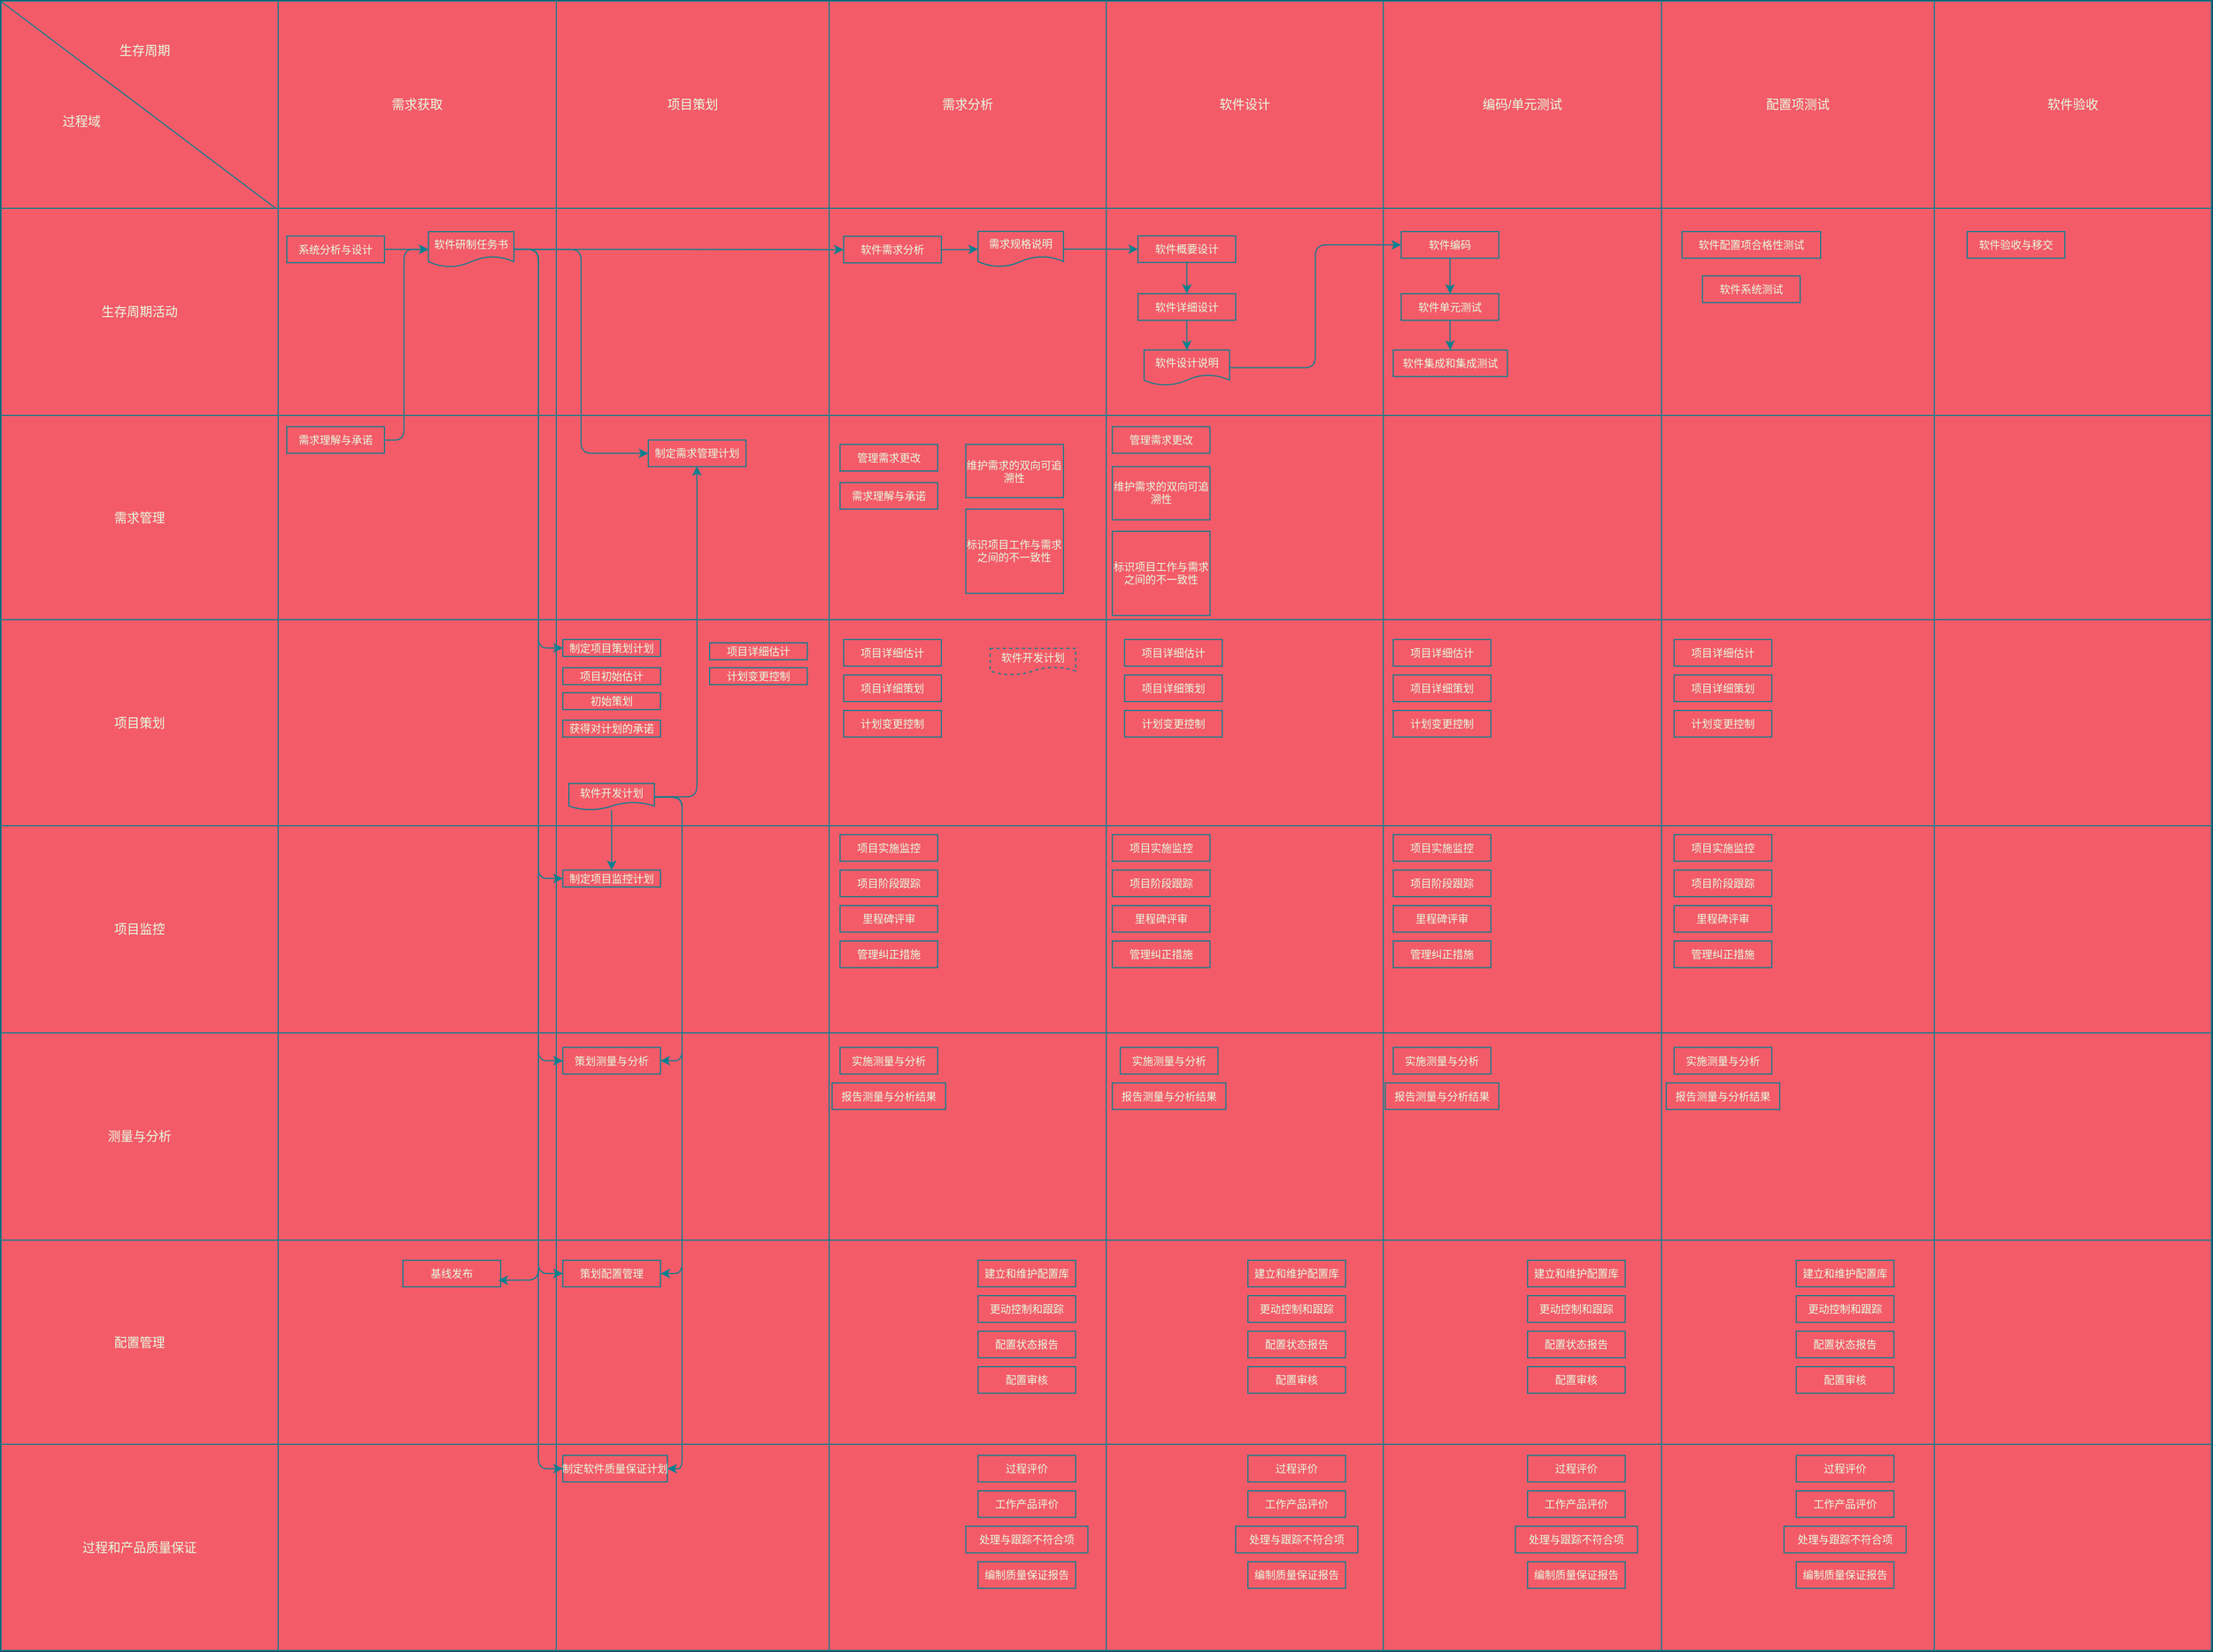 <mxfile version="14.0.4" type="github">
  <diagram id="ZAhmIX6u1j8w8ivwmvWj" name="Page-1">
    <mxGraphModel dx="1420" dy="690" grid="1" gridSize="10" guides="1" tooltips="1" connect="1" arrows="1" fold="1" page="1" pageScale="1" pageWidth="827" pageHeight="1169" background="#114B5F" math="0" shadow="0">
      <root>
        <mxCell id="0" />
        <mxCell id="1" parent="0" />
        <mxCell id="NuKfDFSMR3lukto8AMIW-170" value="" style="group;fontColor=#E4FDE1;" vertex="1" connectable="0" parent="1">
          <mxGeometry x="140" y="170" width="2090" height="1560" as="geometry" />
        </mxCell>
        <mxCell id="NuKfDFSMR3lukto8AMIW-94" value="" style="shape=table;html=1;whiteSpace=wrap;startSize=0;container=1;collapsible=0;childLayout=tableLayout;fillColor=#F45B69;strokeColor=#028090;fontColor=#E4FDE1;" vertex="1" parent="NuKfDFSMR3lukto8AMIW-170">
          <mxGeometry width="2090" height="1560" as="geometry" />
        </mxCell>
        <mxCell id="NuKfDFSMR3lukto8AMIW-95" value="" style="shape=partialRectangle;html=1;whiteSpace=wrap;collapsible=0;dropTarget=0;pointerEvents=0;fillColor=none;top=0;left=0;bottom=0;right=0;points=[[0,0.5],[1,0.5]];portConstraint=eastwest;strokeColor=#028090;fontColor=#E4FDE1;" vertex="1" parent="NuKfDFSMR3lukto8AMIW-94">
          <mxGeometry width="2090" height="196" as="geometry" />
        </mxCell>
        <mxCell id="NuKfDFSMR3lukto8AMIW-96" value="" style="shape=partialRectangle;html=1;whiteSpace=wrap;connectable=0;overflow=hidden;fillColor=none;top=0;left=0;bottom=0;right=0;strokeColor=#028090;fontColor=#E4FDE1;" vertex="1" parent="NuKfDFSMR3lukto8AMIW-95">
          <mxGeometry width="262" height="196" as="geometry" />
        </mxCell>
        <mxCell id="NuKfDFSMR3lukto8AMIW-97" value="需求获取" style="shape=partialRectangle;html=1;whiteSpace=wrap;connectable=0;overflow=hidden;fillColor=none;top=0;left=0;bottom=0;right=0;strokeColor=#028090;fontColor=#E4FDE1;" vertex="1" parent="NuKfDFSMR3lukto8AMIW-95">
          <mxGeometry x="262" width="263" height="196" as="geometry" />
        </mxCell>
        <mxCell id="NuKfDFSMR3lukto8AMIW-98" value="项目策划" style="shape=partialRectangle;html=1;whiteSpace=wrap;connectable=0;overflow=hidden;fillColor=none;top=0;left=0;bottom=0;right=0;strokeColor=#028090;fontColor=#E4FDE1;" vertex="1" parent="NuKfDFSMR3lukto8AMIW-95">
          <mxGeometry x="525" width="258" height="196" as="geometry" />
        </mxCell>
        <mxCell id="NuKfDFSMR3lukto8AMIW-99" value="需求分析" style="shape=partialRectangle;html=1;whiteSpace=wrap;connectable=0;overflow=hidden;fillColor=none;top=0;left=0;bottom=0;right=0;strokeColor=#028090;fontColor=#E4FDE1;" vertex="1" parent="NuKfDFSMR3lukto8AMIW-95">
          <mxGeometry x="783" width="262" height="196" as="geometry" />
        </mxCell>
        <mxCell id="NuKfDFSMR3lukto8AMIW-100" value="软件设计" style="shape=partialRectangle;html=1;whiteSpace=wrap;connectable=0;overflow=hidden;fillColor=none;top=0;left=0;bottom=0;right=0;strokeColor=#028090;fontColor=#E4FDE1;" vertex="1" parent="NuKfDFSMR3lukto8AMIW-95">
          <mxGeometry x="1045" width="262" height="196" as="geometry" />
        </mxCell>
        <mxCell id="NuKfDFSMR3lukto8AMIW-101" value="&lt;span&gt;编码/单元测试&lt;/span&gt;" style="shape=partialRectangle;html=1;whiteSpace=wrap;connectable=0;overflow=hidden;fillColor=none;top=0;left=0;bottom=0;right=0;strokeColor=#028090;fontColor=#E4FDE1;" vertex="1" parent="NuKfDFSMR3lukto8AMIW-95">
          <mxGeometry x="1307" width="263" height="196" as="geometry" />
        </mxCell>
        <mxCell id="NuKfDFSMR3lukto8AMIW-102" value="&lt;span&gt;配置项测试&lt;/span&gt;" style="shape=partialRectangle;html=1;whiteSpace=wrap;connectable=0;overflow=hidden;fillColor=none;top=0;left=0;bottom=0;right=0;strokeColor=#028090;fontColor=#E4FDE1;" vertex="1" parent="NuKfDFSMR3lukto8AMIW-95">
          <mxGeometry x="1570" width="258" height="196" as="geometry" />
        </mxCell>
        <mxCell id="NuKfDFSMR3lukto8AMIW-103" value="&lt;span&gt;软件验收&lt;/span&gt;" style="shape=partialRectangle;html=1;whiteSpace=wrap;connectable=0;overflow=hidden;fillColor=none;top=0;left=0;bottom=0;right=0;strokeColor=#028090;fontColor=#E4FDE1;" vertex="1" parent="NuKfDFSMR3lukto8AMIW-95">
          <mxGeometry x="1828" width="262" height="196" as="geometry" />
        </mxCell>
        <mxCell id="NuKfDFSMR3lukto8AMIW-104" value="" style="shape=partialRectangle;html=1;whiteSpace=wrap;collapsible=0;dropTarget=0;pointerEvents=0;fillColor=none;top=0;left=0;bottom=0;right=0;points=[[0,0.5],[1,0.5]];portConstraint=eastwest;strokeColor=#028090;fontColor=#E4FDE1;" vertex="1" parent="NuKfDFSMR3lukto8AMIW-94">
          <mxGeometry y="196" width="2090" height="196" as="geometry" />
        </mxCell>
        <mxCell id="NuKfDFSMR3lukto8AMIW-105" value="生存周期活动" style="shape=partialRectangle;html=1;whiteSpace=wrap;connectable=0;overflow=hidden;fillColor=none;top=0;left=0;bottom=0;right=0;strokeColor=#028090;fontColor=#E4FDE1;" vertex="1" parent="NuKfDFSMR3lukto8AMIW-104">
          <mxGeometry width="262" height="196" as="geometry" />
        </mxCell>
        <mxCell id="NuKfDFSMR3lukto8AMIW-106" value="" style="shape=partialRectangle;html=1;whiteSpace=wrap;connectable=0;overflow=hidden;fillColor=none;top=0;left=0;bottom=0;right=0;strokeColor=#028090;fontColor=#E4FDE1;" vertex="1" parent="NuKfDFSMR3lukto8AMIW-104">
          <mxGeometry x="262" width="263" height="196" as="geometry" />
        </mxCell>
        <mxCell id="NuKfDFSMR3lukto8AMIW-107" value="" style="shape=partialRectangle;html=1;whiteSpace=wrap;connectable=0;overflow=hidden;fillColor=none;top=0;left=0;bottom=0;right=0;strokeColor=#028090;fontColor=#E4FDE1;" vertex="1" parent="NuKfDFSMR3lukto8AMIW-104">
          <mxGeometry x="525" width="258" height="196" as="geometry" />
        </mxCell>
        <mxCell id="NuKfDFSMR3lukto8AMIW-108" value="" style="shape=partialRectangle;html=1;whiteSpace=wrap;connectable=0;overflow=hidden;fillColor=none;top=0;left=0;bottom=0;right=0;strokeColor=#028090;fontColor=#E4FDE1;" vertex="1" parent="NuKfDFSMR3lukto8AMIW-104">
          <mxGeometry x="783" width="262" height="196" as="geometry" />
        </mxCell>
        <mxCell id="NuKfDFSMR3lukto8AMIW-109" value="" style="shape=partialRectangle;html=1;whiteSpace=wrap;connectable=0;overflow=hidden;fillColor=none;top=0;left=0;bottom=0;right=0;strokeColor=#028090;fontColor=#E4FDE1;" vertex="1" parent="NuKfDFSMR3lukto8AMIW-104">
          <mxGeometry x="1045" width="262" height="196" as="geometry" />
        </mxCell>
        <mxCell id="NuKfDFSMR3lukto8AMIW-110" value="" style="shape=partialRectangle;html=1;whiteSpace=wrap;connectable=0;overflow=hidden;fillColor=none;top=0;left=0;bottom=0;right=0;strokeColor=#028090;fontColor=#E4FDE1;" vertex="1" parent="NuKfDFSMR3lukto8AMIW-104">
          <mxGeometry x="1307" width="263" height="196" as="geometry" />
        </mxCell>
        <mxCell id="NuKfDFSMR3lukto8AMIW-111" value="" style="shape=partialRectangle;html=1;whiteSpace=wrap;connectable=0;overflow=hidden;fillColor=none;top=0;left=0;bottom=0;right=0;strokeColor=#028090;fontColor=#E4FDE1;" vertex="1" parent="NuKfDFSMR3lukto8AMIW-104">
          <mxGeometry x="1570" width="258" height="196" as="geometry" />
        </mxCell>
        <mxCell id="NuKfDFSMR3lukto8AMIW-112" value="" style="shape=partialRectangle;html=1;whiteSpace=wrap;connectable=0;overflow=hidden;fillColor=none;top=0;left=0;bottom=0;right=0;strokeColor=#028090;fontColor=#E4FDE1;" vertex="1" parent="NuKfDFSMR3lukto8AMIW-104">
          <mxGeometry x="1828" width="262" height="196" as="geometry" />
        </mxCell>
        <mxCell id="NuKfDFSMR3lukto8AMIW-113" value="" style="shape=partialRectangle;html=1;whiteSpace=wrap;collapsible=0;dropTarget=0;pointerEvents=0;fillColor=none;top=0;left=0;bottom=0;right=0;points=[[0,0.5],[1,0.5]];portConstraint=eastwest;strokeColor=#028090;fontColor=#E4FDE1;" vertex="1" parent="NuKfDFSMR3lukto8AMIW-94">
          <mxGeometry y="392" width="2090" height="193" as="geometry" />
        </mxCell>
        <mxCell id="NuKfDFSMR3lukto8AMIW-114" value="需求管理" style="shape=partialRectangle;html=1;whiteSpace=wrap;connectable=0;overflow=hidden;fillColor=none;top=0;left=0;bottom=0;right=0;strokeColor=#028090;fontColor=#E4FDE1;" vertex="1" parent="NuKfDFSMR3lukto8AMIW-113">
          <mxGeometry width="262" height="193" as="geometry" />
        </mxCell>
        <mxCell id="NuKfDFSMR3lukto8AMIW-115" value="" style="shape=partialRectangle;html=1;whiteSpace=wrap;connectable=0;overflow=hidden;fillColor=none;top=0;left=0;bottom=0;right=0;strokeColor=#028090;fontColor=#E4FDE1;" vertex="1" parent="NuKfDFSMR3lukto8AMIW-113">
          <mxGeometry x="262" width="263" height="193" as="geometry" />
        </mxCell>
        <mxCell id="NuKfDFSMR3lukto8AMIW-116" value="" style="shape=partialRectangle;html=1;whiteSpace=wrap;connectable=0;overflow=hidden;fillColor=none;top=0;left=0;bottom=0;right=0;strokeColor=#028090;fontColor=#E4FDE1;" vertex="1" parent="NuKfDFSMR3lukto8AMIW-113">
          <mxGeometry x="525" width="258" height="193" as="geometry" />
        </mxCell>
        <mxCell id="NuKfDFSMR3lukto8AMIW-117" value="" style="shape=partialRectangle;html=1;whiteSpace=wrap;connectable=0;overflow=hidden;fillColor=none;top=0;left=0;bottom=0;right=0;strokeColor=#028090;fontColor=#E4FDE1;" vertex="1" parent="NuKfDFSMR3lukto8AMIW-113">
          <mxGeometry x="783" width="262" height="193" as="geometry" />
        </mxCell>
        <mxCell id="NuKfDFSMR3lukto8AMIW-118" value="" style="shape=partialRectangle;html=1;whiteSpace=wrap;connectable=0;overflow=hidden;fillColor=none;top=0;left=0;bottom=0;right=0;strokeColor=#028090;fontColor=#E4FDE1;" vertex="1" parent="NuKfDFSMR3lukto8AMIW-113">
          <mxGeometry x="1045" width="262" height="193" as="geometry" />
        </mxCell>
        <mxCell id="NuKfDFSMR3lukto8AMIW-119" value="" style="shape=partialRectangle;html=1;whiteSpace=wrap;connectable=0;overflow=hidden;fillColor=none;top=0;left=0;bottom=0;right=0;strokeColor=#028090;fontColor=#E4FDE1;" vertex="1" parent="NuKfDFSMR3lukto8AMIW-113">
          <mxGeometry x="1307" width="263" height="193" as="geometry" />
        </mxCell>
        <mxCell id="NuKfDFSMR3lukto8AMIW-120" value="" style="shape=partialRectangle;html=1;whiteSpace=wrap;connectable=0;overflow=hidden;fillColor=none;top=0;left=0;bottom=0;right=0;strokeColor=#028090;fontColor=#E4FDE1;" vertex="1" parent="NuKfDFSMR3lukto8AMIW-113">
          <mxGeometry x="1570" width="258" height="193" as="geometry" />
        </mxCell>
        <mxCell id="NuKfDFSMR3lukto8AMIW-121" value="" style="shape=partialRectangle;html=1;whiteSpace=wrap;connectable=0;overflow=hidden;fillColor=none;top=0;left=0;bottom=0;right=0;strokeColor=#028090;fontColor=#E4FDE1;" vertex="1" parent="NuKfDFSMR3lukto8AMIW-113">
          <mxGeometry x="1828" width="262" height="193" as="geometry" />
        </mxCell>
        <mxCell id="NuKfDFSMR3lukto8AMIW-122" value="" style="shape=partialRectangle;html=1;whiteSpace=wrap;collapsible=0;dropTarget=0;pointerEvents=0;fillColor=none;top=0;left=0;bottom=0;right=0;points=[[0,0.5],[1,0.5]];portConstraint=eastwest;strokeColor=#028090;fontColor=#E4FDE1;" vertex="1" parent="NuKfDFSMR3lukto8AMIW-94">
          <mxGeometry y="585" width="2090" height="195" as="geometry" />
        </mxCell>
        <mxCell id="NuKfDFSMR3lukto8AMIW-123" value="项目策划" style="shape=partialRectangle;html=1;whiteSpace=wrap;connectable=0;overflow=hidden;fillColor=none;top=0;left=0;bottom=0;right=0;strokeColor=#028090;fontColor=#E4FDE1;" vertex="1" parent="NuKfDFSMR3lukto8AMIW-122">
          <mxGeometry width="262" height="195" as="geometry" />
        </mxCell>
        <mxCell id="NuKfDFSMR3lukto8AMIW-124" value="" style="shape=partialRectangle;html=1;whiteSpace=wrap;connectable=0;overflow=hidden;fillColor=none;top=0;left=0;bottom=0;right=0;strokeColor=#028090;fontColor=#E4FDE1;" vertex="1" parent="NuKfDFSMR3lukto8AMIW-122">
          <mxGeometry x="262" width="263" height="195" as="geometry" />
        </mxCell>
        <mxCell id="NuKfDFSMR3lukto8AMIW-125" value="" style="shape=partialRectangle;html=1;whiteSpace=wrap;connectable=0;overflow=hidden;fillColor=none;top=0;left=0;bottom=0;right=0;strokeColor=#028090;fontColor=#E4FDE1;" vertex="1" parent="NuKfDFSMR3lukto8AMIW-122">
          <mxGeometry x="525" width="258" height="195" as="geometry" />
        </mxCell>
        <mxCell id="NuKfDFSMR3lukto8AMIW-126" value="" style="shape=partialRectangle;html=1;whiteSpace=wrap;connectable=0;overflow=hidden;fillColor=none;top=0;left=0;bottom=0;right=0;strokeColor=#028090;fontColor=#E4FDE1;" vertex="1" parent="NuKfDFSMR3lukto8AMIW-122">
          <mxGeometry x="783" width="262" height="195" as="geometry" />
        </mxCell>
        <mxCell id="NuKfDFSMR3lukto8AMIW-127" value="" style="shape=partialRectangle;html=1;whiteSpace=wrap;connectable=0;overflow=hidden;fillColor=none;top=0;left=0;bottom=0;right=0;strokeColor=#028090;fontColor=#E4FDE1;" vertex="1" parent="NuKfDFSMR3lukto8AMIW-122">
          <mxGeometry x="1045" width="262" height="195" as="geometry" />
        </mxCell>
        <mxCell id="NuKfDFSMR3lukto8AMIW-128" value="" style="shape=partialRectangle;html=1;whiteSpace=wrap;connectable=0;overflow=hidden;fillColor=none;top=0;left=0;bottom=0;right=0;strokeColor=#028090;fontColor=#E4FDE1;" vertex="1" parent="NuKfDFSMR3lukto8AMIW-122">
          <mxGeometry x="1307" width="263" height="195" as="geometry" />
        </mxCell>
        <mxCell id="NuKfDFSMR3lukto8AMIW-129" value="" style="shape=partialRectangle;html=1;whiteSpace=wrap;connectable=0;overflow=hidden;fillColor=none;top=0;left=0;bottom=0;right=0;strokeColor=#028090;fontColor=#E4FDE1;" vertex="1" parent="NuKfDFSMR3lukto8AMIW-122">
          <mxGeometry x="1570" width="258" height="195" as="geometry" />
        </mxCell>
        <mxCell id="NuKfDFSMR3lukto8AMIW-130" value="" style="shape=partialRectangle;html=1;whiteSpace=wrap;connectable=0;overflow=hidden;fillColor=none;top=0;left=0;bottom=0;right=0;strokeColor=#028090;fontColor=#E4FDE1;" vertex="1" parent="NuKfDFSMR3lukto8AMIW-122">
          <mxGeometry x="1828" width="262" height="195" as="geometry" />
        </mxCell>
        <mxCell id="NuKfDFSMR3lukto8AMIW-131" value="" style="shape=partialRectangle;html=1;whiteSpace=wrap;collapsible=0;dropTarget=0;pointerEvents=0;fillColor=none;top=0;left=0;bottom=0;right=0;points=[[0,0.5],[1,0.5]];portConstraint=eastwest;strokeColor=#028090;fontColor=#E4FDE1;" vertex="1" parent="NuKfDFSMR3lukto8AMIW-94">
          <mxGeometry y="780" width="2090" height="196" as="geometry" />
        </mxCell>
        <mxCell id="NuKfDFSMR3lukto8AMIW-132" value="项目监控" style="shape=partialRectangle;html=1;whiteSpace=wrap;connectable=0;overflow=hidden;fillColor=none;top=0;left=0;bottom=0;right=0;strokeColor=#028090;fontColor=#E4FDE1;" vertex="1" parent="NuKfDFSMR3lukto8AMIW-131">
          <mxGeometry width="262" height="196" as="geometry" />
        </mxCell>
        <mxCell id="NuKfDFSMR3lukto8AMIW-133" value="" style="shape=partialRectangle;html=1;whiteSpace=wrap;connectable=0;overflow=hidden;fillColor=none;top=0;left=0;bottom=0;right=0;strokeColor=#028090;fontColor=#E4FDE1;" vertex="1" parent="NuKfDFSMR3lukto8AMIW-131">
          <mxGeometry x="262" width="263" height="196" as="geometry" />
        </mxCell>
        <mxCell id="NuKfDFSMR3lukto8AMIW-134" value="" style="shape=partialRectangle;html=1;whiteSpace=wrap;connectable=0;overflow=hidden;fillColor=none;top=0;left=0;bottom=0;right=0;strokeColor=#028090;fontColor=#E4FDE1;" vertex="1" parent="NuKfDFSMR3lukto8AMIW-131">
          <mxGeometry x="525" width="258" height="196" as="geometry" />
        </mxCell>
        <mxCell id="NuKfDFSMR3lukto8AMIW-135" value="" style="shape=partialRectangle;html=1;whiteSpace=wrap;connectable=0;overflow=hidden;fillColor=none;top=0;left=0;bottom=0;right=0;strokeColor=#028090;fontColor=#E4FDE1;" vertex="1" parent="NuKfDFSMR3lukto8AMIW-131">
          <mxGeometry x="783" width="262" height="196" as="geometry" />
        </mxCell>
        <mxCell id="NuKfDFSMR3lukto8AMIW-136" value="" style="shape=partialRectangle;html=1;whiteSpace=wrap;connectable=0;overflow=hidden;fillColor=none;top=0;left=0;bottom=0;right=0;strokeColor=#028090;fontColor=#E4FDE1;" vertex="1" parent="NuKfDFSMR3lukto8AMIW-131">
          <mxGeometry x="1045" width="262" height="196" as="geometry" />
        </mxCell>
        <mxCell id="NuKfDFSMR3lukto8AMIW-137" value="" style="shape=partialRectangle;html=1;whiteSpace=wrap;connectable=0;overflow=hidden;fillColor=none;top=0;left=0;bottom=0;right=0;strokeColor=#028090;fontColor=#E4FDE1;" vertex="1" parent="NuKfDFSMR3lukto8AMIW-131">
          <mxGeometry x="1307" width="263" height="196" as="geometry" />
        </mxCell>
        <mxCell id="NuKfDFSMR3lukto8AMIW-138" value="" style="shape=partialRectangle;html=1;whiteSpace=wrap;connectable=0;overflow=hidden;fillColor=none;top=0;left=0;bottom=0;right=0;strokeColor=#028090;fontColor=#E4FDE1;" vertex="1" parent="NuKfDFSMR3lukto8AMIW-131">
          <mxGeometry x="1570" width="258" height="196" as="geometry" />
        </mxCell>
        <mxCell id="NuKfDFSMR3lukto8AMIW-139" value="" style="shape=partialRectangle;html=1;whiteSpace=wrap;connectable=0;overflow=hidden;fillColor=none;top=0;left=0;bottom=0;right=0;strokeColor=#028090;fontColor=#E4FDE1;" vertex="1" parent="NuKfDFSMR3lukto8AMIW-131">
          <mxGeometry x="1828" width="262" height="196" as="geometry" />
        </mxCell>
        <mxCell id="NuKfDFSMR3lukto8AMIW-140" value="" style="shape=partialRectangle;html=1;whiteSpace=wrap;collapsible=0;dropTarget=0;pointerEvents=0;fillColor=none;top=0;left=0;bottom=0;right=0;points=[[0,0.5],[1,0.5]];portConstraint=eastwest;strokeColor=#028090;fontColor=#E4FDE1;" vertex="1" parent="NuKfDFSMR3lukto8AMIW-94">
          <mxGeometry y="976" width="2090" height="196" as="geometry" />
        </mxCell>
        <mxCell id="NuKfDFSMR3lukto8AMIW-141" value="测量与分析" style="shape=partialRectangle;html=1;whiteSpace=wrap;connectable=0;overflow=hidden;fillColor=none;top=0;left=0;bottom=0;right=0;strokeColor=#028090;fontColor=#E4FDE1;" vertex="1" parent="NuKfDFSMR3lukto8AMIW-140">
          <mxGeometry width="262" height="196" as="geometry" />
        </mxCell>
        <mxCell id="NuKfDFSMR3lukto8AMIW-142" value="" style="shape=partialRectangle;html=1;whiteSpace=wrap;connectable=0;overflow=hidden;fillColor=none;top=0;left=0;bottom=0;right=0;strokeColor=#028090;fontColor=#E4FDE1;" vertex="1" parent="NuKfDFSMR3lukto8AMIW-140">
          <mxGeometry x="262" width="263" height="196" as="geometry" />
        </mxCell>
        <mxCell id="NuKfDFSMR3lukto8AMIW-143" value="" style="shape=partialRectangle;html=1;whiteSpace=wrap;connectable=0;overflow=hidden;fillColor=none;top=0;left=0;bottom=0;right=0;strokeColor=#028090;fontColor=#E4FDE1;" vertex="1" parent="NuKfDFSMR3lukto8AMIW-140">
          <mxGeometry x="525" width="258" height="196" as="geometry" />
        </mxCell>
        <mxCell id="NuKfDFSMR3lukto8AMIW-144" value="" style="shape=partialRectangle;html=1;whiteSpace=wrap;connectable=0;overflow=hidden;fillColor=none;top=0;left=0;bottom=0;right=0;strokeColor=#028090;fontColor=#E4FDE1;" vertex="1" parent="NuKfDFSMR3lukto8AMIW-140">
          <mxGeometry x="783" width="262" height="196" as="geometry" />
        </mxCell>
        <mxCell id="NuKfDFSMR3lukto8AMIW-145" value="" style="shape=partialRectangle;html=1;whiteSpace=wrap;connectable=0;overflow=hidden;fillColor=none;top=0;left=0;bottom=0;right=0;strokeColor=#028090;fontColor=#E4FDE1;" vertex="1" parent="NuKfDFSMR3lukto8AMIW-140">
          <mxGeometry x="1045" width="262" height="196" as="geometry" />
        </mxCell>
        <mxCell id="NuKfDFSMR3lukto8AMIW-146" value="" style="shape=partialRectangle;html=1;whiteSpace=wrap;connectable=0;overflow=hidden;fillColor=none;top=0;left=0;bottom=0;right=0;strokeColor=#028090;fontColor=#E4FDE1;" vertex="1" parent="NuKfDFSMR3lukto8AMIW-140">
          <mxGeometry x="1307" width="263" height="196" as="geometry" />
        </mxCell>
        <mxCell id="NuKfDFSMR3lukto8AMIW-147" value="" style="shape=partialRectangle;html=1;whiteSpace=wrap;connectable=0;overflow=hidden;fillColor=none;top=0;left=0;bottom=0;right=0;strokeColor=#028090;fontColor=#E4FDE1;" vertex="1" parent="NuKfDFSMR3lukto8AMIW-140">
          <mxGeometry x="1570" width="258" height="196" as="geometry" />
        </mxCell>
        <mxCell id="NuKfDFSMR3lukto8AMIW-148" value="" style="shape=partialRectangle;html=1;whiteSpace=wrap;connectable=0;overflow=hidden;fillColor=none;top=0;left=0;bottom=0;right=0;strokeColor=#028090;fontColor=#E4FDE1;" vertex="1" parent="NuKfDFSMR3lukto8AMIW-140">
          <mxGeometry x="1828" width="262" height="196" as="geometry" />
        </mxCell>
        <mxCell id="NuKfDFSMR3lukto8AMIW-149" value="" style="shape=partialRectangle;html=1;whiteSpace=wrap;collapsible=0;dropTarget=0;pointerEvents=0;fillColor=none;top=0;left=0;bottom=0;right=0;points=[[0,0.5],[1,0.5]];portConstraint=eastwest;strokeColor=#028090;fontColor=#E4FDE1;" vertex="1" parent="NuKfDFSMR3lukto8AMIW-94">
          <mxGeometry y="1172" width="2090" height="193" as="geometry" />
        </mxCell>
        <mxCell id="NuKfDFSMR3lukto8AMIW-150" value="配置管理" style="shape=partialRectangle;html=1;whiteSpace=wrap;connectable=0;overflow=hidden;fillColor=none;top=0;left=0;bottom=0;right=0;strokeColor=#028090;fontColor=#E4FDE1;" vertex="1" parent="NuKfDFSMR3lukto8AMIW-149">
          <mxGeometry width="262" height="193" as="geometry" />
        </mxCell>
        <mxCell id="NuKfDFSMR3lukto8AMIW-151" value="" style="shape=partialRectangle;html=1;whiteSpace=wrap;connectable=0;overflow=hidden;fillColor=none;top=0;left=0;bottom=0;right=0;strokeColor=#028090;fontColor=#E4FDE1;" vertex="1" parent="NuKfDFSMR3lukto8AMIW-149">
          <mxGeometry x="262" width="263" height="193" as="geometry" />
        </mxCell>
        <mxCell id="NuKfDFSMR3lukto8AMIW-152" value="" style="shape=partialRectangle;html=1;whiteSpace=wrap;connectable=0;overflow=hidden;fillColor=none;top=0;left=0;bottom=0;right=0;strokeColor=#028090;fontColor=#E4FDE1;" vertex="1" parent="NuKfDFSMR3lukto8AMIW-149">
          <mxGeometry x="525" width="258" height="193" as="geometry" />
        </mxCell>
        <mxCell id="NuKfDFSMR3lukto8AMIW-153" value="" style="shape=partialRectangle;html=1;whiteSpace=wrap;connectable=0;overflow=hidden;fillColor=none;top=0;left=0;bottom=0;right=0;strokeColor=#028090;fontColor=#E4FDE1;" vertex="1" parent="NuKfDFSMR3lukto8AMIW-149">
          <mxGeometry x="783" width="262" height="193" as="geometry" />
        </mxCell>
        <mxCell id="NuKfDFSMR3lukto8AMIW-154" value="" style="shape=partialRectangle;html=1;whiteSpace=wrap;connectable=0;overflow=hidden;fillColor=none;top=0;left=0;bottom=0;right=0;strokeColor=#028090;fontColor=#E4FDE1;" vertex="1" parent="NuKfDFSMR3lukto8AMIW-149">
          <mxGeometry x="1045" width="262" height="193" as="geometry" />
        </mxCell>
        <mxCell id="NuKfDFSMR3lukto8AMIW-155" value="" style="shape=partialRectangle;html=1;whiteSpace=wrap;connectable=0;overflow=hidden;fillColor=none;top=0;left=0;bottom=0;right=0;strokeColor=#028090;fontColor=#E4FDE1;" vertex="1" parent="NuKfDFSMR3lukto8AMIW-149">
          <mxGeometry x="1307" width="263" height="193" as="geometry" />
        </mxCell>
        <mxCell id="NuKfDFSMR3lukto8AMIW-156" value="" style="shape=partialRectangle;html=1;whiteSpace=wrap;connectable=0;overflow=hidden;fillColor=none;top=0;left=0;bottom=0;right=0;strokeColor=#028090;fontColor=#E4FDE1;" vertex="1" parent="NuKfDFSMR3lukto8AMIW-149">
          <mxGeometry x="1570" width="258" height="193" as="geometry" />
        </mxCell>
        <mxCell id="NuKfDFSMR3lukto8AMIW-157" value="" style="shape=partialRectangle;html=1;whiteSpace=wrap;connectable=0;overflow=hidden;fillColor=none;top=0;left=0;bottom=0;right=0;strokeColor=#028090;fontColor=#E4FDE1;" vertex="1" parent="NuKfDFSMR3lukto8AMIW-149">
          <mxGeometry x="1828" width="262" height="193" as="geometry" />
        </mxCell>
        <mxCell id="NuKfDFSMR3lukto8AMIW-158" value="" style="shape=partialRectangle;html=1;whiteSpace=wrap;collapsible=0;dropTarget=0;pointerEvents=0;fillColor=none;top=0;left=0;bottom=0;right=0;points=[[0,0.5],[1,0.5]];portConstraint=eastwest;strokeColor=#028090;fontColor=#E4FDE1;" vertex="1" parent="NuKfDFSMR3lukto8AMIW-94">
          <mxGeometry y="1365" width="2090" height="195" as="geometry" />
        </mxCell>
        <mxCell id="NuKfDFSMR3lukto8AMIW-159" value="过程和产品质量保证" style="shape=partialRectangle;html=1;whiteSpace=wrap;connectable=0;overflow=hidden;fillColor=none;top=0;left=0;bottom=0;right=0;strokeColor=#028090;fontColor=#E4FDE1;" vertex="1" parent="NuKfDFSMR3lukto8AMIW-158">
          <mxGeometry width="262" height="195" as="geometry" />
        </mxCell>
        <mxCell id="NuKfDFSMR3lukto8AMIW-160" value="" style="shape=partialRectangle;html=1;whiteSpace=wrap;connectable=0;overflow=hidden;fillColor=none;top=0;left=0;bottom=0;right=0;strokeColor=#028090;fontColor=#E4FDE1;" vertex="1" parent="NuKfDFSMR3lukto8AMIW-158">
          <mxGeometry x="262" width="263" height="195" as="geometry" />
        </mxCell>
        <mxCell id="NuKfDFSMR3lukto8AMIW-161" value="" style="shape=partialRectangle;html=1;whiteSpace=wrap;connectable=0;overflow=hidden;fillColor=none;top=0;left=0;bottom=0;right=0;strokeColor=#028090;fontColor=#E4FDE1;" vertex="1" parent="NuKfDFSMR3lukto8AMIW-158">
          <mxGeometry x="525" width="258" height="195" as="geometry" />
        </mxCell>
        <mxCell id="NuKfDFSMR3lukto8AMIW-162" value="" style="shape=partialRectangle;html=1;whiteSpace=wrap;connectable=0;overflow=hidden;fillColor=none;top=0;left=0;bottom=0;right=0;strokeColor=#028090;fontColor=#E4FDE1;" vertex="1" parent="NuKfDFSMR3lukto8AMIW-158">
          <mxGeometry x="783" width="262" height="195" as="geometry" />
        </mxCell>
        <mxCell id="NuKfDFSMR3lukto8AMIW-163" value="" style="shape=partialRectangle;html=1;whiteSpace=wrap;connectable=0;overflow=hidden;fillColor=none;top=0;left=0;bottom=0;right=0;strokeColor=#028090;fontColor=#E4FDE1;" vertex="1" parent="NuKfDFSMR3lukto8AMIW-158">
          <mxGeometry x="1045" width="262" height="195" as="geometry" />
        </mxCell>
        <mxCell id="NuKfDFSMR3lukto8AMIW-164" value="" style="shape=partialRectangle;html=1;whiteSpace=wrap;connectable=0;overflow=hidden;fillColor=none;top=0;left=0;bottom=0;right=0;strokeColor=#028090;fontColor=#E4FDE1;" vertex="1" parent="NuKfDFSMR3lukto8AMIW-158">
          <mxGeometry x="1307" width="263" height="195" as="geometry" />
        </mxCell>
        <mxCell id="NuKfDFSMR3lukto8AMIW-165" value="" style="shape=partialRectangle;html=1;whiteSpace=wrap;connectable=0;overflow=hidden;fillColor=none;top=0;left=0;bottom=0;right=0;strokeColor=#028090;fontColor=#E4FDE1;" vertex="1" parent="NuKfDFSMR3lukto8AMIW-158">
          <mxGeometry x="1570" width="258" height="195" as="geometry" />
        </mxCell>
        <mxCell id="NuKfDFSMR3lukto8AMIW-166" value="" style="shape=partialRectangle;html=1;whiteSpace=wrap;connectable=0;overflow=hidden;fillColor=none;top=0;left=0;bottom=0;right=0;strokeColor=#028090;fontColor=#E4FDE1;" vertex="1" parent="NuKfDFSMR3lukto8AMIW-158">
          <mxGeometry x="1828" width="262" height="195" as="geometry" />
        </mxCell>
        <mxCell id="NuKfDFSMR3lukto8AMIW-167" value="" style="endArrow=none;html=1;entryX=0;entryY=0.002;entryDx=0;entryDy=0;entryPerimeter=0;exitX=0.124;exitY=-0.002;exitDx=0;exitDy=0;exitPerimeter=0;strokeColor=#028090;fontColor=#E4FDE1;labelBackgroundColor=#114B5F;" edge="1" parent="NuKfDFSMR3lukto8AMIW-94" source="NuKfDFSMR3lukto8AMIW-104" target="NuKfDFSMR3lukto8AMIW-95">
          <mxGeometry width="50" height="50" relative="1" as="geometry">
            <mxPoint x="79.866" y="201.29" as="sourcePoint" />
            <mxPoint x="179.7" y="75.484" as="targetPoint" />
          </mxGeometry>
        </mxCell>
        <mxCell id="NuKfDFSMR3lukto8AMIW-168" value="生存周期" style="text;strokeColor=none;fillColor=none;align=center;verticalAlign=middle;fontSize=12;fontColor=#E4FDE1;" vertex="1" parent="NuKfDFSMR3lukto8AMIW-170">
          <mxGeometry x="106.081" y="33.548" width="59.9" height="25.161" as="geometry" />
        </mxCell>
        <mxCell id="NuKfDFSMR3lukto8AMIW-169" value="过程域" style="text;strokeColor=none;fillColor=none;align=center;verticalAlign=middle;fontSize=12;fontColor=#E4FDE1;" vertex="1" parent="NuKfDFSMR3lukto8AMIW-170">
          <mxGeometry x="46.183" y="100.645" width="59.9" height="25.161" as="geometry" />
        </mxCell>
        <mxCell id="NuKfDFSMR3lukto8AMIW-778" style="edgeStyle=orthogonalEdgeStyle;orthogonalLoop=1;jettySize=auto;html=1;fontSize=10;strokeColor=#028090;fontColor=#E4FDE1;labelBackgroundColor=#114B5F;" edge="1" parent="NuKfDFSMR3lukto8AMIW-170" source="NuKfDFSMR3lukto8AMIW-172" target="NuKfDFSMR3lukto8AMIW-599">
          <mxGeometry relative="1" as="geometry" />
        </mxCell>
        <mxCell id="NuKfDFSMR3lukto8AMIW-172" value="系统分析与设计" style="fontSize=10;fillColor=#F45B69;strokeColor=#028090;fontColor=#E4FDE1;" vertex="1" parent="NuKfDFSMR3lukto8AMIW-170">
          <mxGeometry x="270.199" y="222.258" width="92.376" height="25.161" as="geometry" />
        </mxCell>
        <mxCell id="NuKfDFSMR3lukto8AMIW-174" value="制定需求管理计划" style="fontSize=10;fillColor=#F45B69;strokeColor=#028090;fontColor=#E4FDE1;" vertex="1" parent="NuKfDFSMR3lukto8AMIW-170">
          <mxGeometry x="611.99" y="415.165" width="92.376" height="25.161" as="geometry" />
        </mxCell>
        <mxCell id="NuKfDFSMR3lukto8AMIW-175" value="需求理解与承诺" style="fontSize=10;fillColor=#F45B69;strokeColor=#028090;fontColor=#E4FDE1;" vertex="1" parent="NuKfDFSMR3lukto8AMIW-170">
          <mxGeometry x="793.276" y="455.419" width="92.376" height="25.161" as="geometry" />
        </mxCell>
        <mxCell id="NuKfDFSMR3lukto8AMIW-176" style="edgeStyle=orthogonalEdgeStyle;orthogonalLoop=1;jettySize=auto;html=1;exitX=0.5;exitY=1;exitDx=0;exitDy=0;fontSize=10;strokeColor=#028090;fontColor=#E4FDE1;labelBackgroundColor=#114B5F;" edge="1" parent="NuKfDFSMR3lukto8AMIW-170" source="NuKfDFSMR3lukto8AMIW-175" target="NuKfDFSMR3lukto8AMIW-175">
          <mxGeometry relative="1" as="geometry" />
        </mxCell>
        <mxCell id="NuKfDFSMR3lukto8AMIW-177" value="管理需求更改" style="fontSize=10;fillColor=#F45B69;strokeColor=#028090;fontColor=#E4FDE1;" vertex="1" parent="NuKfDFSMR3lukto8AMIW-170">
          <mxGeometry x="1050.773" y="402.581" width="92.376" height="25.161" as="geometry" />
        </mxCell>
        <mxCell id="NuKfDFSMR3lukto8AMIW-178" value="管理需求更改" style="fontSize=10;fillColor=#F45B69;strokeColor=#028090;fontColor=#E4FDE1;" vertex="1" parent="NuKfDFSMR3lukto8AMIW-170">
          <mxGeometry x="793.276" y="419.355" width="92.376" height="25.161" as="geometry" />
        </mxCell>
        <mxCell id="NuKfDFSMR3lukto8AMIW-262" value="维护需求的双向可追溯性" style="fontSize=10;whiteSpace=wrap;fillColor=#F45B69;strokeColor=#028090;fontColor=#E4FDE1;" vertex="1" parent="NuKfDFSMR3lukto8AMIW-170">
          <mxGeometry x="1050.773" y="440.323" width="92.376" height="50.323" as="geometry" />
        </mxCell>
        <mxCell id="NuKfDFSMR3lukto8AMIW-263" value="标识项目工作与需求之间的不一致性" style="fontSize=10;whiteSpace=wrap;fillColor=#F45B69;strokeColor=#028090;fontColor=#E4FDE1;" vertex="1" parent="NuKfDFSMR3lukto8AMIW-170">
          <mxGeometry x="1050.773" y="501.548" width="92.376" height="79.677" as="geometry" />
        </mxCell>
        <mxCell id="NuKfDFSMR3lukto8AMIW-266" value="维护需求的双向可追溯性" style="fontSize=10;whiteSpace=wrap;fillColor=#F45B69;strokeColor=#028090;fontColor=#E4FDE1;" vertex="1" parent="NuKfDFSMR3lukto8AMIW-170">
          <mxGeometry x="912.21" y="419.355" width="92.376" height="50.323" as="geometry" />
        </mxCell>
        <mxCell id="NuKfDFSMR3lukto8AMIW-267" value="标识项目工作与需求之间的不一致性" style="fontSize=10;whiteSpace=wrap;fillColor=#F45B69;strokeColor=#028090;fontColor=#E4FDE1;" vertex="1" parent="NuKfDFSMR3lukto8AMIW-170">
          <mxGeometry x="912.21" y="480.581" width="92.376" height="79.677" as="geometry" />
        </mxCell>
        <mxCell id="NuKfDFSMR3lukto8AMIW-269" value="制定项目策划计划" style="fontSize=10;fillColor=#F45B69;strokeColor=#028090;fontColor=#E4FDE1;" vertex="1" parent="NuKfDFSMR3lukto8AMIW-170">
          <mxGeometry x="531.16" y="603.87" width="92.38" height="16" as="geometry" />
        </mxCell>
        <mxCell id="NuKfDFSMR3lukto8AMIW-270" value="项目初始估计" style="fontSize=10;fillColor=#F45B69;strokeColor=#028090;fontColor=#E4FDE1;" vertex="1" parent="NuKfDFSMR3lukto8AMIW-170">
          <mxGeometry x="531.16" y="630.58" width="92.38" height="16" as="geometry" />
        </mxCell>
        <mxCell id="NuKfDFSMR3lukto8AMIW-271" value="初始策划" style="fontSize=10;fillColor=#F45B69;strokeColor=#028090;fontColor=#E4FDE1;" vertex="1" parent="NuKfDFSMR3lukto8AMIW-170">
          <mxGeometry x="531.16" y="654.198" width="92.376" height="16" as="geometry" />
        </mxCell>
        <mxCell id="NuKfDFSMR3lukto8AMIW-272" value="获得对计划的承诺" style="fontSize=10;fillColor=#F45B69;strokeColor=#028090;fontColor=#E4FDE1;" vertex="1" parent="NuKfDFSMR3lukto8AMIW-170">
          <mxGeometry x="531.16" y="680.126" width="92.376" height="16" as="geometry" />
        </mxCell>
        <mxCell id="NuKfDFSMR3lukto8AMIW-364" value="项目详细估计" style="fontSize=10;fillColor=#F45B69;strokeColor=#028090;fontColor=#E4FDE1;" vertex="1" parent="NuKfDFSMR3lukto8AMIW-170">
          <mxGeometry x="670.0" y="606.965" width="92.376" height="16" as="geometry" />
        </mxCell>
        <mxCell id="NuKfDFSMR3lukto8AMIW-365" value="项目详细估计" style="fontSize=10;fillColor=#F45B69;strokeColor=#028090;fontColor=#E4FDE1;" vertex="1" parent="NuKfDFSMR3lukto8AMIW-170">
          <mxGeometry x="796.74" y="603.871" width="92.376" height="25.161" as="geometry" />
        </mxCell>
        <mxCell id="NuKfDFSMR3lukto8AMIW-366" value="项目详细估计" style="fontSize=10;fillColor=#F45B69;strokeColor=#028090;fontColor=#E4FDE1;" vertex="1" parent="NuKfDFSMR3lukto8AMIW-170">
          <mxGeometry x="1062.32" y="603.871" width="92.376" height="25.161" as="geometry" />
        </mxCell>
        <mxCell id="NuKfDFSMR3lukto8AMIW-367" value="项目详细估计" style="fontSize=10;fillColor=#F45B69;strokeColor=#028090;fontColor=#E4FDE1;" vertex="1" parent="NuKfDFSMR3lukto8AMIW-170">
          <mxGeometry x="1316.354" y="603.871" width="92.376" height="25.161" as="geometry" />
        </mxCell>
        <mxCell id="NuKfDFSMR3lukto8AMIW-368" value="项目详细估计" style="fontSize=10;fillColor=#F45B69;strokeColor=#028090;fontColor=#E4FDE1;" vertex="1" parent="NuKfDFSMR3lukto8AMIW-170">
          <mxGeometry x="1581.934" y="603.871" width="92.376" height="25.161" as="geometry" />
        </mxCell>
        <mxCell id="NuKfDFSMR3lukto8AMIW-369" value="项目详细策划" style="fontSize=10;fillColor=#F45B69;strokeColor=#028090;fontColor=#E4FDE1;" vertex="1" parent="NuKfDFSMR3lukto8AMIW-170">
          <mxGeometry x="796.74" y="637.419" width="92.376" height="25.161" as="geometry" />
        </mxCell>
        <mxCell id="NuKfDFSMR3lukto8AMIW-370" value="项目详细策划" style="fontSize=10;fillColor=#F45B69;strokeColor=#028090;fontColor=#E4FDE1;" vertex="1" parent="NuKfDFSMR3lukto8AMIW-170">
          <mxGeometry x="1062.32" y="637.419" width="92.376" height="25.161" as="geometry" />
        </mxCell>
        <mxCell id="NuKfDFSMR3lukto8AMIW-371" value="项目详细策划" style="fontSize=10;fillColor=#F45B69;strokeColor=#028090;fontColor=#E4FDE1;" vertex="1" parent="NuKfDFSMR3lukto8AMIW-170">
          <mxGeometry x="1316.354" y="637.419" width="92.376" height="25.161" as="geometry" />
        </mxCell>
        <mxCell id="NuKfDFSMR3lukto8AMIW-372" value="项目详细策划" style="fontSize=10;fillColor=#F45B69;strokeColor=#028090;fontColor=#E4FDE1;" vertex="1" parent="NuKfDFSMR3lukto8AMIW-170">
          <mxGeometry x="1581.934" y="637.419" width="92.376" height="25.161" as="geometry" />
        </mxCell>
        <mxCell id="NuKfDFSMR3lukto8AMIW-373" value="计划变更控制" style="fontSize=10;fillColor=#F45B69;strokeColor=#028090;fontColor=#E4FDE1;" vertex="1" parent="NuKfDFSMR3lukto8AMIW-170">
          <mxGeometry x="670.0" y="630.581" width="92.376" height="16" as="geometry" />
        </mxCell>
        <mxCell id="NuKfDFSMR3lukto8AMIW-374" value="计划变更控制" style="fontSize=10;fillColor=#F45B69;strokeColor=#028090;fontColor=#E4FDE1;" vertex="1" parent="NuKfDFSMR3lukto8AMIW-170">
          <mxGeometry x="796.74" y="670.968" width="92.376" height="25.161" as="geometry" />
        </mxCell>
        <mxCell id="NuKfDFSMR3lukto8AMIW-375" value="计划变更控制" style="fontSize=10;fillColor=#F45B69;strokeColor=#028090;fontColor=#E4FDE1;" vertex="1" parent="NuKfDFSMR3lukto8AMIW-170">
          <mxGeometry x="1062.32" y="670.968" width="92.376" height="25.161" as="geometry" />
        </mxCell>
        <mxCell id="NuKfDFSMR3lukto8AMIW-376" value="计划变更控制" style="fontSize=10;fillColor=#F45B69;strokeColor=#028090;fontColor=#E4FDE1;" vertex="1" parent="NuKfDFSMR3lukto8AMIW-170">
          <mxGeometry x="1316.354" y="670.968" width="92.376" height="25.161" as="geometry" />
        </mxCell>
        <mxCell id="NuKfDFSMR3lukto8AMIW-377" value="计划变更控制" style="fontSize=10;fillColor=#F45B69;strokeColor=#028090;fontColor=#E4FDE1;" vertex="1" parent="NuKfDFSMR3lukto8AMIW-170">
          <mxGeometry x="1581.934" y="670.968" width="92.376" height="25.161" as="geometry" />
        </mxCell>
        <mxCell id="NuKfDFSMR3lukto8AMIW-378" value="制定项目监控计划" style="fontSize=10;fillColor=#F45B69;strokeColor=#028090;fontColor=#E4FDE1;" vertex="1" parent="NuKfDFSMR3lukto8AMIW-170">
          <mxGeometry x="531.16" y="821.937" width="92.376" height="16" as="geometry" />
        </mxCell>
        <mxCell id="NuKfDFSMR3lukto8AMIW-379" value="项目实施监控" style="fontSize=10;fillColor=#F45B69;strokeColor=#028090;fontColor=#E4FDE1;" vertex="1" parent="NuKfDFSMR3lukto8AMIW-170">
          <mxGeometry x="793.276" y="788.387" width="92.376" height="25.161" as="geometry" />
        </mxCell>
        <mxCell id="NuKfDFSMR3lukto8AMIW-380" value="项目阶段跟踪" style="fontSize=10;fillColor=#F45B69;strokeColor=#028090;fontColor=#E4FDE1;" vertex="1" parent="NuKfDFSMR3lukto8AMIW-170">
          <mxGeometry x="793.276" y="821.935" width="92.376" height="25.161" as="geometry" />
        </mxCell>
        <mxCell id="NuKfDFSMR3lukto8AMIW-381" value="里程碑评审" style="fontSize=10;fillColor=#F45B69;strokeColor=#028090;fontColor=#E4FDE1;" vertex="1" parent="NuKfDFSMR3lukto8AMIW-170">
          <mxGeometry x="793.276" y="855.484" width="92.376" height="25.161" as="geometry" />
        </mxCell>
        <mxCell id="NuKfDFSMR3lukto8AMIW-382" value="管理纠正措施" style="fontSize=10;fillColor=#F45B69;strokeColor=#028090;fontColor=#E4FDE1;" vertex="1" parent="NuKfDFSMR3lukto8AMIW-170">
          <mxGeometry x="793.276" y="889.032" width="92.376" height="25.161" as="geometry" />
        </mxCell>
        <mxCell id="NuKfDFSMR3lukto8AMIW-383" value="项目实施监控" style="fontSize=10;fillColor=#F45B69;strokeColor=#028090;fontColor=#E4FDE1;" vertex="1" parent="NuKfDFSMR3lukto8AMIW-170">
          <mxGeometry x="1050.773" y="788.387" width="92.376" height="25.161" as="geometry" />
        </mxCell>
        <mxCell id="NuKfDFSMR3lukto8AMIW-384" value="项目阶段跟踪" style="fontSize=10;fillColor=#F45B69;strokeColor=#028090;fontColor=#E4FDE1;" vertex="1" parent="NuKfDFSMR3lukto8AMIW-170">
          <mxGeometry x="1050.773" y="821.935" width="92.376" height="25.161" as="geometry" />
        </mxCell>
        <mxCell id="NuKfDFSMR3lukto8AMIW-385" value="里程碑评审" style="fontSize=10;fillColor=#F45B69;strokeColor=#028090;fontColor=#E4FDE1;" vertex="1" parent="NuKfDFSMR3lukto8AMIW-170">
          <mxGeometry x="1050.773" y="855.484" width="92.376" height="25.161" as="geometry" />
        </mxCell>
        <mxCell id="NuKfDFSMR3lukto8AMIW-386" value="管理纠正措施" style="fontSize=10;fillColor=#F45B69;strokeColor=#028090;fontColor=#E4FDE1;" vertex="1" parent="NuKfDFSMR3lukto8AMIW-170">
          <mxGeometry x="1050.773" y="889.032" width="92.376" height="25.161" as="geometry" />
        </mxCell>
        <mxCell id="NuKfDFSMR3lukto8AMIW-387" value="项目实施监控" style="fontSize=10;fillColor=#F45B69;strokeColor=#028090;fontColor=#E4FDE1;" vertex="1" parent="NuKfDFSMR3lukto8AMIW-170">
          <mxGeometry x="1316.354" y="788.387" width="92.376" height="25.161" as="geometry" />
        </mxCell>
        <mxCell id="NuKfDFSMR3lukto8AMIW-388" value="项目阶段跟踪" style="fontSize=10;fillColor=#F45B69;strokeColor=#028090;fontColor=#E4FDE1;" vertex="1" parent="NuKfDFSMR3lukto8AMIW-170">
          <mxGeometry x="1316.354" y="821.935" width="92.376" height="25.161" as="geometry" />
        </mxCell>
        <mxCell id="NuKfDFSMR3lukto8AMIW-389" value="里程碑评审" style="fontSize=10;fillColor=#F45B69;strokeColor=#028090;fontColor=#E4FDE1;" vertex="1" parent="NuKfDFSMR3lukto8AMIW-170">
          <mxGeometry x="1316.354" y="855.484" width="92.376" height="25.161" as="geometry" />
        </mxCell>
        <mxCell id="NuKfDFSMR3lukto8AMIW-390" value="管理纠正措施" style="fontSize=10;fillColor=#F45B69;strokeColor=#028090;fontColor=#E4FDE1;" vertex="1" parent="NuKfDFSMR3lukto8AMIW-170">
          <mxGeometry x="1316.354" y="889.032" width="92.376" height="25.161" as="geometry" />
        </mxCell>
        <mxCell id="NuKfDFSMR3lukto8AMIW-391" value="项目实施监控" style="fontSize=10;fillColor=#F45B69;strokeColor=#028090;fontColor=#E4FDE1;" vertex="1" parent="NuKfDFSMR3lukto8AMIW-170">
          <mxGeometry x="1581.934" y="788.387" width="92.376" height="25.161" as="geometry" />
        </mxCell>
        <mxCell id="NuKfDFSMR3lukto8AMIW-392" value="项目阶段跟踪" style="fontSize=10;fillColor=#F45B69;strokeColor=#028090;fontColor=#E4FDE1;" vertex="1" parent="NuKfDFSMR3lukto8AMIW-170">
          <mxGeometry x="1581.934" y="821.935" width="92.376" height="25.161" as="geometry" />
        </mxCell>
        <mxCell id="NuKfDFSMR3lukto8AMIW-393" value="里程碑评审" style="fontSize=10;fillColor=#F45B69;strokeColor=#028090;fontColor=#E4FDE1;" vertex="1" parent="NuKfDFSMR3lukto8AMIW-170">
          <mxGeometry x="1581.934" y="855.484" width="92.376" height="25.161" as="geometry" />
        </mxCell>
        <mxCell id="NuKfDFSMR3lukto8AMIW-394" value="管理纠正措施" style="fontSize=10;fillColor=#F45B69;strokeColor=#028090;fontColor=#E4FDE1;" vertex="1" parent="NuKfDFSMR3lukto8AMIW-170">
          <mxGeometry x="1581.934" y="889.032" width="92.376" height="25.161" as="geometry" />
        </mxCell>
        <mxCell id="NuKfDFSMR3lukto8AMIW-395" value="策划测量与分析" style="fontSize=10;fillColor=#F45B69;strokeColor=#028090;fontColor=#E4FDE1;" vertex="1" parent="NuKfDFSMR3lukto8AMIW-170">
          <mxGeometry x="531.16" y="989.677" width="92.376" height="25.161" as="geometry" />
        </mxCell>
        <mxCell id="NuKfDFSMR3lukto8AMIW-396" value="实施测量与分析" style="fontSize=10;fillColor=#F45B69;strokeColor=#028090;fontColor=#E4FDE1;" vertex="1" parent="NuKfDFSMR3lukto8AMIW-170">
          <mxGeometry x="793.276" y="989.677" width="92.376" height="25.161" as="geometry" />
        </mxCell>
        <mxCell id="NuKfDFSMR3lukto8AMIW-397" value="报告测量与分析结果" style="fontSize=10;fillColor=#F45B69;strokeColor=#028090;fontColor=#E4FDE1;" vertex="1" parent="NuKfDFSMR3lukto8AMIW-170">
          <mxGeometry x="785.771" y="1023.226" width="107.387" height="25.161" as="geometry" />
        </mxCell>
        <mxCell id="NuKfDFSMR3lukto8AMIW-398" value="实施测量与分析" style="fontSize=10;fillColor=#F45B69;strokeColor=#028090;fontColor=#E4FDE1;" vertex="1" parent="NuKfDFSMR3lukto8AMIW-170">
          <mxGeometry x="1058.279" y="989.677" width="92.376" height="25.161" as="geometry" />
        </mxCell>
        <mxCell id="NuKfDFSMR3lukto8AMIW-399" value="报告测量与分析结果" style="fontSize=10;fillColor=#F45B69;strokeColor=#028090;fontColor=#E4FDE1;" vertex="1" parent="NuKfDFSMR3lukto8AMIW-170">
          <mxGeometry x="1050.773" y="1023.226" width="107.387" height="25.161" as="geometry" />
        </mxCell>
        <mxCell id="NuKfDFSMR3lukto8AMIW-400" value="实施测量与分析" style="fontSize=10;fillColor=#F45B69;strokeColor=#028090;fontColor=#E4FDE1;" vertex="1" parent="NuKfDFSMR3lukto8AMIW-170">
          <mxGeometry x="1316.354" y="989.677" width="92.376" height="25.161" as="geometry" />
        </mxCell>
        <mxCell id="NuKfDFSMR3lukto8AMIW-401" value="报告测量与分析结果" style="fontSize=10;fillColor=#F45B69;strokeColor=#028090;fontColor=#E4FDE1;" vertex="1" parent="NuKfDFSMR3lukto8AMIW-170">
          <mxGeometry x="1308.848" y="1023.226" width="107.387" height="25.161" as="geometry" />
        </mxCell>
        <mxCell id="NuKfDFSMR3lukto8AMIW-402" value="实施测量与分析" style="fontSize=10;fillColor=#F45B69;strokeColor=#028090;fontColor=#E4FDE1;" vertex="1" parent="NuKfDFSMR3lukto8AMIW-170">
          <mxGeometry x="1581.934" y="989.677" width="92.376" height="25.161" as="geometry" />
        </mxCell>
        <mxCell id="NuKfDFSMR3lukto8AMIW-403" value="报告测量与分析结果" style="fontSize=10;fillColor=#F45B69;strokeColor=#028090;fontColor=#E4FDE1;" vertex="1" parent="NuKfDFSMR3lukto8AMIW-170">
          <mxGeometry x="1574.428" y="1023.226" width="107.387" height="25.161" as="geometry" />
        </mxCell>
        <mxCell id="NuKfDFSMR3lukto8AMIW-406" value="建立和维护配置库" style="fontSize=10;fillColor=#F45B69;strokeColor=#028090;fontColor=#E4FDE1;" vertex="1" parent="NuKfDFSMR3lukto8AMIW-170">
          <mxGeometry x="923.757" y="1190.968" width="92.376" height="25.161" as="geometry" />
        </mxCell>
        <mxCell id="NuKfDFSMR3lukto8AMIW-407" value="基线发布" style="fontSize=10;fillColor=#F45B69;strokeColor=#028090;fontColor=#E4FDE1;" vertex="1" parent="NuKfDFSMR3lukto8AMIW-170">
          <mxGeometry x="379.996" y="1190.968" width="92.376" height="25.161" as="geometry" />
        </mxCell>
        <mxCell id="NuKfDFSMR3lukto8AMIW-408" value="更动控制和跟踪" style="fontSize=10;fillColor=#F45B69;strokeColor=#028090;fontColor=#E4FDE1;" vertex="1" parent="NuKfDFSMR3lukto8AMIW-170">
          <mxGeometry x="923.757" y="1224.516" width="92.376" height="25.161" as="geometry" />
        </mxCell>
        <mxCell id="NuKfDFSMR3lukto8AMIW-409" value="配置状态报告" style="fontSize=10;fillColor=#F45B69;strokeColor=#028090;fontColor=#E4FDE1;" vertex="1" parent="NuKfDFSMR3lukto8AMIW-170">
          <mxGeometry x="923.757" y="1258.065" width="92.376" height="25.161" as="geometry" />
        </mxCell>
        <mxCell id="NuKfDFSMR3lukto8AMIW-410" value="配置审核" style="fontSize=10;fillColor=#F45B69;strokeColor=#028090;fontColor=#E4FDE1;" vertex="1" parent="NuKfDFSMR3lukto8AMIW-170">
          <mxGeometry x="923.757" y="1291.613" width="92.376" height="25.161" as="geometry" />
        </mxCell>
        <mxCell id="NuKfDFSMR3lukto8AMIW-411" value="建立和维护配置库" style="fontSize=10;fillColor=#F45B69;strokeColor=#028090;fontColor=#E4FDE1;" vertex="1" parent="NuKfDFSMR3lukto8AMIW-170">
          <mxGeometry x="1178.945" y="1190.968" width="92.376" height="25.161" as="geometry" />
        </mxCell>
        <mxCell id="NuKfDFSMR3lukto8AMIW-412" value="更动控制和跟踪" style="fontSize=10;fillColor=#F45B69;strokeColor=#028090;fontColor=#E4FDE1;" vertex="1" parent="NuKfDFSMR3lukto8AMIW-170">
          <mxGeometry x="1178.945" y="1224.516" width="92.376" height="25.161" as="geometry" />
        </mxCell>
        <mxCell id="NuKfDFSMR3lukto8AMIW-413" value="配置状态报告" style="fontSize=10;fillColor=#F45B69;strokeColor=#028090;fontColor=#E4FDE1;" vertex="1" parent="NuKfDFSMR3lukto8AMIW-170">
          <mxGeometry x="1178.945" y="1258.065" width="92.376" height="25.161" as="geometry" />
        </mxCell>
        <mxCell id="NuKfDFSMR3lukto8AMIW-414" value="配置审核" style="fontSize=10;fillColor=#F45B69;strokeColor=#028090;fontColor=#E4FDE1;" vertex="1" parent="NuKfDFSMR3lukto8AMIW-170">
          <mxGeometry x="1178.945" y="1291.613" width="92.376" height="25.161" as="geometry" />
        </mxCell>
        <mxCell id="NuKfDFSMR3lukto8AMIW-415" value="建立和维护配置库" style="fontSize=10;fillColor=#F45B69;strokeColor=#028090;fontColor=#E4FDE1;" vertex="1" parent="NuKfDFSMR3lukto8AMIW-170">
          <mxGeometry x="1443.37" y="1190.968" width="92.376" height="25.161" as="geometry" />
        </mxCell>
        <mxCell id="NuKfDFSMR3lukto8AMIW-416" value="更动控制和跟踪" style="fontSize=10;fillColor=#F45B69;strokeColor=#028090;fontColor=#E4FDE1;" vertex="1" parent="NuKfDFSMR3lukto8AMIW-170">
          <mxGeometry x="1443.37" y="1224.516" width="92.376" height="25.161" as="geometry" />
        </mxCell>
        <mxCell id="NuKfDFSMR3lukto8AMIW-417" value="配置状态报告" style="fontSize=10;fillColor=#F45B69;strokeColor=#028090;fontColor=#E4FDE1;" vertex="1" parent="NuKfDFSMR3lukto8AMIW-170">
          <mxGeometry x="1443.37" y="1258.065" width="92.376" height="25.161" as="geometry" />
        </mxCell>
        <mxCell id="NuKfDFSMR3lukto8AMIW-418" value="配置审核" style="fontSize=10;fillColor=#F45B69;strokeColor=#028090;fontColor=#E4FDE1;" vertex="1" parent="NuKfDFSMR3lukto8AMIW-170">
          <mxGeometry x="1443.37" y="1291.613" width="92.376" height="25.161" as="geometry" />
        </mxCell>
        <mxCell id="NuKfDFSMR3lukto8AMIW-419" value="建立和维护配置库" style="fontSize=10;fillColor=#F45B69;strokeColor=#028090;fontColor=#E4FDE1;" vertex="1" parent="NuKfDFSMR3lukto8AMIW-170">
          <mxGeometry x="1697.403" y="1190.968" width="92.376" height="25.161" as="geometry" />
        </mxCell>
        <mxCell id="NuKfDFSMR3lukto8AMIW-420" value="更动控制和跟踪" style="fontSize=10;fillColor=#F45B69;strokeColor=#028090;fontColor=#E4FDE1;" vertex="1" parent="NuKfDFSMR3lukto8AMIW-170">
          <mxGeometry x="1697.403" y="1224.516" width="92.376" height="25.161" as="geometry" />
        </mxCell>
        <mxCell id="NuKfDFSMR3lukto8AMIW-421" value="配置状态报告" style="fontSize=10;fillColor=#F45B69;strokeColor=#028090;fontColor=#E4FDE1;" vertex="1" parent="NuKfDFSMR3lukto8AMIW-170">
          <mxGeometry x="1697.403" y="1258.065" width="92.376" height="25.161" as="geometry" />
        </mxCell>
        <mxCell id="NuKfDFSMR3lukto8AMIW-422" value="配置审核" style="fontSize=10;fillColor=#F45B69;strokeColor=#028090;fontColor=#E4FDE1;" vertex="1" parent="NuKfDFSMR3lukto8AMIW-170">
          <mxGeometry x="1697.403" y="1291.613" width="92.376" height="25.161" as="geometry" />
        </mxCell>
        <mxCell id="NuKfDFSMR3lukto8AMIW-573" value="制定软件质量保证计划" style="fontSize=10;fillColor=#F45B69;strokeColor=#028090;fontColor=#E4FDE1;" vertex="1" parent="NuKfDFSMR3lukto8AMIW-170">
          <mxGeometry x="531.16" y="1375.48" width="98.84" height="25.16" as="geometry" />
        </mxCell>
        <mxCell id="NuKfDFSMR3lukto8AMIW-404" value="过程评价" style="fontSize=10;fillColor=#F45B69;strokeColor=#028090;fontColor=#E4FDE1;" vertex="1" parent="NuKfDFSMR3lukto8AMIW-170">
          <mxGeometry x="923.757" y="1375.484" width="92.376" height="25.161" as="geometry" />
        </mxCell>
        <mxCell id="NuKfDFSMR3lukto8AMIW-574" value="工作产品评价" style="fontSize=10;fillColor=#F45B69;strokeColor=#028090;fontColor=#E4FDE1;" vertex="1" parent="NuKfDFSMR3lukto8AMIW-170">
          <mxGeometry x="923.757" y="1409.032" width="92.376" height="25.161" as="geometry" />
        </mxCell>
        <mxCell id="NuKfDFSMR3lukto8AMIW-575" value="处理与跟踪不符合项" style="fontSize=10;fillColor=#F45B69;strokeColor=#028090;fontColor=#E4FDE1;" vertex="1" parent="NuKfDFSMR3lukto8AMIW-170">
          <mxGeometry x="912.21" y="1442.581" width="115.47" height="25.161" as="geometry" />
        </mxCell>
        <mxCell id="NuKfDFSMR3lukto8AMIW-576" value="编制质量保证报告" style="fontSize=10;fillColor=#F45B69;strokeColor=#028090;fontColor=#E4FDE1;" vertex="1" parent="NuKfDFSMR3lukto8AMIW-170">
          <mxGeometry x="923.757" y="1476.129" width="92.376" height="25.161" as="geometry" />
        </mxCell>
        <mxCell id="NuKfDFSMR3lukto8AMIW-577" value="过程评价" style="fontSize=10;fillColor=#F45B69;strokeColor=#028090;fontColor=#E4FDE1;" vertex="1" parent="NuKfDFSMR3lukto8AMIW-170">
          <mxGeometry x="1178.945" y="1375.484" width="92.376" height="25.161" as="geometry" />
        </mxCell>
        <mxCell id="NuKfDFSMR3lukto8AMIW-578" value="工作产品评价" style="fontSize=10;fillColor=#F45B69;strokeColor=#028090;fontColor=#E4FDE1;" vertex="1" parent="NuKfDFSMR3lukto8AMIW-170">
          <mxGeometry x="1178.945" y="1409.032" width="92.376" height="25.161" as="geometry" />
        </mxCell>
        <mxCell id="NuKfDFSMR3lukto8AMIW-579" value="处理与跟踪不符合项" style="fontSize=10;fillColor=#F45B69;strokeColor=#028090;fontColor=#E4FDE1;" vertex="1" parent="NuKfDFSMR3lukto8AMIW-170">
          <mxGeometry x="1167.398" y="1442.581" width="115.47" height="25.161" as="geometry" />
        </mxCell>
        <mxCell id="NuKfDFSMR3lukto8AMIW-580" value="编制质量保证报告" style="fontSize=10;fillColor=#F45B69;strokeColor=#028090;fontColor=#E4FDE1;" vertex="1" parent="NuKfDFSMR3lukto8AMIW-170">
          <mxGeometry x="1178.945" y="1476.129" width="92.376" height="25.161" as="geometry" />
        </mxCell>
        <mxCell id="NuKfDFSMR3lukto8AMIW-581" value="过程评价" style="fontSize=10;fillColor=#F45B69;strokeColor=#028090;fontColor=#E4FDE1;" vertex="1" parent="NuKfDFSMR3lukto8AMIW-170">
          <mxGeometry x="1443.37" y="1375.484" width="92.376" height="25.161" as="geometry" />
        </mxCell>
        <mxCell id="NuKfDFSMR3lukto8AMIW-582" value="工作产品评价" style="fontSize=10;fillColor=#F45B69;strokeColor=#028090;fontColor=#E4FDE1;" vertex="1" parent="NuKfDFSMR3lukto8AMIW-170">
          <mxGeometry x="1443.37" y="1409.032" width="92.376" height="25.161" as="geometry" />
        </mxCell>
        <mxCell id="NuKfDFSMR3lukto8AMIW-583" value="处理与跟踪不符合项" style="fontSize=10;fillColor=#F45B69;strokeColor=#028090;fontColor=#E4FDE1;" vertex="1" parent="NuKfDFSMR3lukto8AMIW-170">
          <mxGeometry x="1431.823" y="1442.581" width="115.47" height="25.161" as="geometry" />
        </mxCell>
        <mxCell id="NuKfDFSMR3lukto8AMIW-584" value="编制质量保证报告" style="fontSize=10;fillColor=#F45B69;strokeColor=#028090;fontColor=#E4FDE1;" vertex="1" parent="NuKfDFSMR3lukto8AMIW-170">
          <mxGeometry x="1443.37" y="1476.129" width="92.376" height="25.161" as="geometry" />
        </mxCell>
        <mxCell id="NuKfDFSMR3lukto8AMIW-585" value="过程评价" style="fontSize=10;fillColor=#F45B69;strokeColor=#028090;fontColor=#E4FDE1;" vertex="1" parent="NuKfDFSMR3lukto8AMIW-170">
          <mxGeometry x="1697.403" y="1375.484" width="92.376" height="25.161" as="geometry" />
        </mxCell>
        <mxCell id="NuKfDFSMR3lukto8AMIW-586" value="工作产品评价" style="fontSize=10;fillColor=#F45B69;strokeColor=#028090;fontColor=#E4FDE1;" vertex="1" parent="NuKfDFSMR3lukto8AMIW-170">
          <mxGeometry x="1697.403" y="1409.032" width="92.376" height="25.161" as="geometry" />
        </mxCell>
        <mxCell id="NuKfDFSMR3lukto8AMIW-587" value="处理与跟踪不符合项" style="fontSize=10;fillColor=#F45B69;strokeColor=#028090;fontColor=#E4FDE1;" vertex="1" parent="NuKfDFSMR3lukto8AMIW-170">
          <mxGeometry x="1685.856" y="1442.581" width="115.47" height="25.161" as="geometry" />
        </mxCell>
        <mxCell id="NuKfDFSMR3lukto8AMIW-588" value="编制质量保证报告" style="fontSize=10;fillColor=#F45B69;strokeColor=#028090;fontColor=#E4FDE1;" vertex="1" parent="NuKfDFSMR3lukto8AMIW-170">
          <mxGeometry x="1697.403" y="1476.129" width="92.376" height="25.161" as="geometry" />
        </mxCell>
        <mxCell id="NuKfDFSMR3lukto8AMIW-873" style="edgeStyle=orthogonalEdgeStyle;curved=0;rounded=1;sketch=0;orthogonalLoop=1;jettySize=auto;html=1;strokeColor=#028090;fontColor=#E4FDE1;labelBackgroundColor=#114B5F;" edge="1" parent="NuKfDFSMR3lukto8AMIW-170" source="NuKfDFSMR3lukto8AMIW-589" target="NuKfDFSMR3lukto8AMIW-776">
          <mxGeometry relative="1" as="geometry" />
        </mxCell>
        <mxCell id="NuKfDFSMR3lukto8AMIW-589" value="软件需求分析" style="fontSize=10;fillColor=#F45B69;strokeColor=#028090;fontColor=#E4FDE1;" vertex="1" parent="NuKfDFSMR3lukto8AMIW-170">
          <mxGeometry x="796.736" y="222.455" width="92.376" height="25.161" as="geometry" />
        </mxCell>
        <mxCell id="NuKfDFSMR3lukto8AMIW-880" style="edgeStyle=orthogonalEdgeStyle;curved=0;rounded=1;sketch=0;orthogonalLoop=1;jettySize=auto;html=1;strokeColor=#028090;fontColor=#E4FDE1;labelBackgroundColor=#114B5F;" edge="1" parent="NuKfDFSMR3lukto8AMIW-170" source="NuKfDFSMR3lukto8AMIW-590" target="NuKfDFSMR3lukto8AMIW-591">
          <mxGeometry relative="1" as="geometry" />
        </mxCell>
        <mxCell id="NuKfDFSMR3lukto8AMIW-590" value="软件概要设计" style="fontSize=10;fillColor=#F45B69;strokeColor=#028090;fontColor=#E4FDE1;" vertex="1" parent="NuKfDFSMR3lukto8AMIW-170">
          <mxGeometry x="1075.022" y="222.065" width="92.376" height="25.161" as="geometry" />
        </mxCell>
        <mxCell id="NuKfDFSMR3lukto8AMIW-879" style="edgeStyle=orthogonalEdgeStyle;curved=0;rounded=1;sketch=0;orthogonalLoop=1;jettySize=auto;html=1;entryX=0.5;entryY=0;entryDx=0;entryDy=0;strokeColor=#028090;fontColor=#E4FDE1;labelBackgroundColor=#114B5F;" edge="1" parent="NuKfDFSMR3lukto8AMIW-170" source="NuKfDFSMR3lukto8AMIW-591" target="NuKfDFSMR3lukto8AMIW-777">
          <mxGeometry relative="1" as="geometry" />
        </mxCell>
        <mxCell id="NuKfDFSMR3lukto8AMIW-591" value="软件详细设计" style="fontSize=10;fillColor=#F45B69;strokeColor=#028090;fontColor=#E4FDE1;" vertex="1" parent="NuKfDFSMR3lukto8AMIW-170">
          <mxGeometry x="1075.022" y="276.773" width="92.376" height="25.161" as="geometry" />
        </mxCell>
        <mxCell id="NuKfDFSMR3lukto8AMIW-882" style="edgeStyle=orthogonalEdgeStyle;curved=0;rounded=1;sketch=0;orthogonalLoop=1;jettySize=auto;html=1;strokeColor=#028090;fontColor=#E4FDE1;labelBackgroundColor=#114B5F;" edge="1" parent="NuKfDFSMR3lukto8AMIW-170" source="NuKfDFSMR3lukto8AMIW-592" target="NuKfDFSMR3lukto8AMIW-593">
          <mxGeometry relative="1" as="geometry" />
        </mxCell>
        <mxCell id="NuKfDFSMR3lukto8AMIW-592" value="软件编码" style="fontSize=10;fillColor=#F45B69;strokeColor=#028090;fontColor=#E4FDE1;" vertex="1" parent="NuKfDFSMR3lukto8AMIW-170">
          <mxGeometry x="1323.859" y="218.065" width="92.376" height="25.161" as="geometry" />
        </mxCell>
        <mxCell id="NuKfDFSMR3lukto8AMIW-883" style="edgeStyle=orthogonalEdgeStyle;curved=0;rounded=1;sketch=0;orthogonalLoop=1;jettySize=auto;html=1;strokeColor=#028090;fontColor=#E4FDE1;labelBackgroundColor=#114B5F;" edge="1" parent="NuKfDFSMR3lukto8AMIW-170" source="NuKfDFSMR3lukto8AMIW-593" target="NuKfDFSMR3lukto8AMIW-595">
          <mxGeometry relative="1" as="geometry" />
        </mxCell>
        <mxCell id="NuKfDFSMR3lukto8AMIW-593" value="软件单元测试" style="fontSize=10;fillColor=#F45B69;strokeColor=#028090;fontColor=#E4FDE1;" vertex="1" parent="NuKfDFSMR3lukto8AMIW-170">
          <mxGeometry x="1323.859" y="276.773" width="92.376" height="25.161" as="geometry" />
        </mxCell>
        <mxCell id="NuKfDFSMR3lukto8AMIW-594" value="软件配置项合格性测试" style="fontSize=10;fillColor=#F45B69;strokeColor=#028090;fontColor=#E4FDE1;" vertex="1" parent="NuKfDFSMR3lukto8AMIW-170">
          <mxGeometry x="1589.439" y="218.065" width="131.058" height="25.161" as="geometry" />
        </mxCell>
        <mxCell id="NuKfDFSMR3lukto8AMIW-595" value="软件集成和集成测试" style="fontSize=10;fillColor=#F45B69;strokeColor=#028090;fontColor=#E4FDE1;" vertex="1" parent="NuKfDFSMR3lukto8AMIW-170">
          <mxGeometry x="1316.355" y="330.001" width="107.964" height="25.161" as="geometry" />
        </mxCell>
        <mxCell id="NuKfDFSMR3lukto8AMIW-596" value="软件系统测试" style="fontSize=10;fillColor=#F45B69;strokeColor=#028090;fontColor=#E4FDE1;" vertex="1" parent="NuKfDFSMR3lukto8AMIW-170">
          <mxGeometry x="1608.78" y="260" width="92.376" height="25.161" as="geometry" />
        </mxCell>
        <mxCell id="NuKfDFSMR3lukto8AMIW-597" value="软件验收与移交" style="fontSize=10;fillColor=#F45B69;strokeColor=#028090;fontColor=#E4FDE1;" vertex="1" parent="NuKfDFSMR3lukto8AMIW-170">
          <mxGeometry x="1859.061" y="218.065" width="92.376" height="25.161" as="geometry" />
        </mxCell>
        <mxCell id="NuKfDFSMR3lukto8AMIW-779" style="edgeStyle=orthogonalEdgeStyle;orthogonalLoop=1;jettySize=auto;html=1;entryX=0;entryY=0.5;entryDx=0;entryDy=0;rounded=1;strokeColor=#028090;fontColor=#E4FDE1;labelBackgroundColor=#114B5F;" edge="1" parent="NuKfDFSMR3lukto8AMIW-170" source="NuKfDFSMR3lukto8AMIW-598" target="NuKfDFSMR3lukto8AMIW-599">
          <mxGeometry relative="1" as="geometry">
            <Array as="points">
              <mxPoint x="381.05" y="416" />
              <mxPoint x="381.05" y="234.839" />
            </Array>
          </mxGeometry>
        </mxCell>
        <mxCell id="NuKfDFSMR3lukto8AMIW-598" value="需求理解与承诺" style="fontSize=10;fillColor=#F45B69;strokeColor=#028090;fontColor=#E4FDE1;" vertex="1" parent="NuKfDFSMR3lukto8AMIW-170">
          <mxGeometry x="270.199" y="402.581" width="92.376" height="25.161" as="geometry" />
        </mxCell>
        <mxCell id="NuKfDFSMR3lukto8AMIW-782" style="edgeStyle=orthogonalEdgeStyle;rounded=1;orthogonalLoop=1;jettySize=auto;html=1;entryX=0;entryY=0.5;entryDx=0;entryDy=0;strokeColor=#028090;fontColor=#E4FDE1;labelBackgroundColor=#114B5F;" edge="1" parent="NuKfDFSMR3lukto8AMIW-170" source="NuKfDFSMR3lukto8AMIW-599" target="NuKfDFSMR3lukto8AMIW-174">
          <mxGeometry relative="1" as="geometry" />
        </mxCell>
        <mxCell id="NuKfDFSMR3lukto8AMIW-783" style="edgeStyle=orthogonalEdgeStyle;rounded=1;orthogonalLoop=1;jettySize=auto;html=1;entryX=0;entryY=0.5;entryDx=0;entryDy=0;strokeColor=#028090;fontColor=#E4FDE1;labelBackgroundColor=#114B5F;" edge="1" parent="NuKfDFSMR3lukto8AMIW-170" source="NuKfDFSMR3lukto8AMIW-599" target="NuKfDFSMR3lukto8AMIW-269">
          <mxGeometry relative="1" as="geometry" />
        </mxCell>
        <mxCell id="NuKfDFSMR3lukto8AMIW-784" style="edgeStyle=orthogonalEdgeStyle;rounded=1;orthogonalLoop=1;jettySize=auto;html=1;entryX=0;entryY=0.5;entryDx=0;entryDy=0;strokeColor=#028090;fontColor=#E4FDE1;labelBackgroundColor=#114B5F;" edge="1" parent="NuKfDFSMR3lukto8AMIW-170" source="NuKfDFSMR3lukto8AMIW-599" target="NuKfDFSMR3lukto8AMIW-378">
          <mxGeometry relative="1" as="geometry" />
        </mxCell>
        <mxCell id="NuKfDFSMR3lukto8AMIW-785" style="edgeStyle=orthogonalEdgeStyle;rounded=1;orthogonalLoop=1;jettySize=auto;html=1;entryX=0;entryY=0.5;entryDx=0;entryDy=0;strokeColor=#028090;fontColor=#E4FDE1;labelBackgroundColor=#114B5F;" edge="1" parent="NuKfDFSMR3lukto8AMIW-170" source="NuKfDFSMR3lukto8AMIW-599" target="NuKfDFSMR3lukto8AMIW-395">
          <mxGeometry relative="1" as="geometry" />
        </mxCell>
        <mxCell id="NuKfDFSMR3lukto8AMIW-786" style="edgeStyle=orthogonalEdgeStyle;rounded=1;orthogonalLoop=1;jettySize=auto;html=1;entryX=0;entryY=0.5;entryDx=0;entryDy=0;strokeColor=#028090;fontColor=#E4FDE1;labelBackgroundColor=#114B5F;" edge="1" parent="NuKfDFSMR3lukto8AMIW-170" source="NuKfDFSMR3lukto8AMIW-599" target="NuKfDFSMR3lukto8AMIW-573">
          <mxGeometry relative="1" as="geometry" />
        </mxCell>
        <mxCell id="NuKfDFSMR3lukto8AMIW-788" style="edgeStyle=orthogonalEdgeStyle;rounded=1;orthogonalLoop=1;jettySize=auto;html=1;entryX=0;entryY=0.5;entryDx=0;entryDy=0;strokeColor=#028090;fontColor=#E4FDE1;labelBackgroundColor=#114B5F;" edge="1" parent="NuKfDFSMR3lukto8AMIW-170" source="NuKfDFSMR3lukto8AMIW-599" target="NuKfDFSMR3lukto8AMIW-787">
          <mxGeometry relative="1" as="geometry" />
        </mxCell>
        <mxCell id="NuKfDFSMR3lukto8AMIW-875" style="edgeStyle=orthogonalEdgeStyle;curved=0;rounded=1;sketch=0;orthogonalLoop=1;jettySize=auto;html=1;entryX=1;entryY=0.75;entryDx=0;entryDy=0;strokeColor=#028090;fontColor=#E4FDE1;labelBackgroundColor=#114B5F;" edge="1" parent="NuKfDFSMR3lukto8AMIW-170">
          <mxGeometry relative="1" as="geometry">
            <mxPoint x="482.972" y="234.857" as="sourcePoint" />
            <mxPoint x="470.372" y="1209.839" as="targetPoint" />
            <Array as="points">
              <mxPoint x="508" y="235" />
              <mxPoint x="508" y="1210" />
            </Array>
          </mxGeometry>
        </mxCell>
        <mxCell id="NuKfDFSMR3lukto8AMIW-876" style="edgeStyle=orthogonalEdgeStyle;curved=0;rounded=1;sketch=0;orthogonalLoop=1;jettySize=auto;html=1;strokeColor=#028090;fontColor=#E4FDE1;labelBackgroundColor=#114B5F;" edge="1" parent="NuKfDFSMR3lukto8AMIW-170" source="NuKfDFSMR3lukto8AMIW-599" target="NuKfDFSMR3lukto8AMIW-589">
          <mxGeometry relative="1" as="geometry" />
        </mxCell>
        <mxCell id="NuKfDFSMR3lukto8AMIW-599" value="软件研制任务书" style="shape=document;boundedLbl=1;fontSize=10;fillColor=#F45B69;strokeColor=#028090;fontColor=#E4FDE1;" vertex="1" parent="NuKfDFSMR3lukto8AMIW-170">
          <mxGeometry x="404.144" y="218.065" width="80.829" height="33.548" as="geometry" />
        </mxCell>
        <mxCell id="NuKfDFSMR3lukto8AMIW-877" style="edgeStyle=orthogonalEdgeStyle;curved=0;rounded=1;sketch=0;orthogonalLoop=1;jettySize=auto;html=1;strokeColor=#028090;fontColor=#E4FDE1;labelBackgroundColor=#114B5F;" edge="1" parent="NuKfDFSMR3lukto8AMIW-170" source="NuKfDFSMR3lukto8AMIW-776" target="NuKfDFSMR3lukto8AMIW-590">
          <mxGeometry relative="1" as="geometry" />
        </mxCell>
        <mxCell id="NuKfDFSMR3lukto8AMIW-776" value="需求规格说明" style="shape=document;boundedLbl=1;fontSize=10;fillColor=#F45B69;strokeColor=#028090;fontColor=#E4FDE1;" vertex="1" parent="NuKfDFSMR3lukto8AMIW-170">
          <mxGeometry x="923.757" y="217.875" width="80.829" height="33.548" as="geometry" />
        </mxCell>
        <mxCell id="NuKfDFSMR3lukto8AMIW-881" style="edgeStyle=orthogonalEdgeStyle;curved=0;rounded=1;sketch=0;orthogonalLoop=1;jettySize=auto;html=1;entryX=0;entryY=0.5;entryDx=0;entryDy=0;strokeColor=#028090;fontColor=#E4FDE1;labelBackgroundColor=#114B5F;" edge="1" parent="NuKfDFSMR3lukto8AMIW-170" source="NuKfDFSMR3lukto8AMIW-777" target="NuKfDFSMR3lukto8AMIW-592">
          <mxGeometry relative="1" as="geometry" />
        </mxCell>
        <mxCell id="NuKfDFSMR3lukto8AMIW-777" value="软件设计说明" style="shape=document;boundedLbl=1;fontSize=10;fillColor=#F45B69;strokeColor=#028090;fontColor=#E4FDE1;" vertex="1" parent="NuKfDFSMR3lukto8AMIW-170">
          <mxGeometry x="1080.799" y="330.005" width="80.829" height="33.548" as="geometry" />
        </mxCell>
        <mxCell id="NuKfDFSMR3lukto8AMIW-787" value="策划配置管理" style="fontSize=10;fillColor=#F45B69;strokeColor=#028090;fontColor=#E4FDE1;" vertex="1" parent="NuKfDFSMR3lukto8AMIW-170">
          <mxGeometry x="531.16" y="1190.968" width="92.376" height="25.161" as="geometry" />
        </mxCell>
        <mxCell id="NuKfDFSMR3lukto8AMIW-792" style="edgeStyle=orthogonalEdgeStyle;curved=0;rounded=1;sketch=0;orthogonalLoop=1;jettySize=auto;html=1;strokeColor=#028090;fontColor=#E4FDE1;labelBackgroundColor=#114B5F;" edge="1" parent="NuKfDFSMR3lukto8AMIW-170" source="NuKfDFSMR3lukto8AMIW-791">
          <mxGeometry relative="1" as="geometry">
            <mxPoint x="658" y="440" as="targetPoint" />
            <Array as="points">
              <mxPoint x="658" y="753" />
            </Array>
          </mxGeometry>
        </mxCell>
        <mxCell id="NuKfDFSMR3lukto8AMIW-793" style="edgeStyle=orthogonalEdgeStyle;curved=0;rounded=1;sketch=0;orthogonalLoop=1;jettySize=auto;html=1;entryX=0.5;entryY=0;entryDx=0;entryDy=0;strokeColor=#028090;fontColor=#E4FDE1;labelBackgroundColor=#114B5F;" edge="1" parent="NuKfDFSMR3lukto8AMIW-170" source="NuKfDFSMR3lukto8AMIW-791" target="NuKfDFSMR3lukto8AMIW-378">
          <mxGeometry relative="1" as="geometry">
            <Array as="points">
              <mxPoint x="577" y="790" />
              <mxPoint x="577" y="790" />
            </Array>
          </mxGeometry>
        </mxCell>
        <mxCell id="NuKfDFSMR3lukto8AMIW-794" style="edgeStyle=orthogonalEdgeStyle;curved=0;rounded=1;sketch=0;orthogonalLoop=1;jettySize=auto;html=1;entryX=1;entryY=0.5;entryDx=0;entryDy=0;exitX=1;exitY=0.5;exitDx=0;exitDy=0;strokeColor=#028090;fontColor=#E4FDE1;labelBackgroundColor=#114B5F;" edge="1" parent="NuKfDFSMR3lukto8AMIW-170" source="NuKfDFSMR3lukto8AMIW-791" target="NuKfDFSMR3lukto8AMIW-395">
          <mxGeometry relative="1" as="geometry">
            <Array as="points">
              <mxPoint x="572" y="753" />
              <mxPoint x="644" y="753" />
              <mxPoint x="644" y="1002" />
            </Array>
          </mxGeometry>
        </mxCell>
        <mxCell id="NuKfDFSMR3lukto8AMIW-795" style="edgeStyle=orthogonalEdgeStyle;curved=0;rounded=1;sketch=0;orthogonalLoop=1;jettySize=auto;html=1;entryX=1;entryY=0.5;entryDx=0;entryDy=0;exitX=1;exitY=0.5;exitDx=0;exitDy=0;strokeColor=#028090;fontColor=#E4FDE1;labelBackgroundColor=#114B5F;" edge="1" parent="NuKfDFSMR3lukto8AMIW-170" source="NuKfDFSMR3lukto8AMIW-791" target="NuKfDFSMR3lukto8AMIW-787">
          <mxGeometry relative="1" as="geometry">
            <Array as="points">
              <mxPoint x="572" y="753" />
              <mxPoint x="644" y="753" />
              <mxPoint x="644" y="1203" />
            </Array>
          </mxGeometry>
        </mxCell>
        <mxCell id="NuKfDFSMR3lukto8AMIW-870" style="edgeStyle=orthogonalEdgeStyle;curved=0;rounded=1;sketch=0;orthogonalLoop=1;jettySize=auto;html=1;entryX=1;entryY=0.5;entryDx=0;entryDy=0;strokeColor=#028090;fontColor=#E4FDE1;labelBackgroundColor=#114B5F;" edge="1" parent="NuKfDFSMR3lukto8AMIW-170" target="NuKfDFSMR3lukto8AMIW-573">
          <mxGeometry relative="1" as="geometry">
            <mxPoint x="615.99" y="752.586" as="sourcePoint" />
            <mxPoint x="634" y="1388.06" as="targetPoint" />
            <Array as="points">
              <mxPoint x="644" y="753" />
              <mxPoint x="644" y="1388" />
            </Array>
          </mxGeometry>
        </mxCell>
        <mxCell id="NuKfDFSMR3lukto8AMIW-791" value="软件开发计划" style="shape=document;boundedLbl=1;fontSize=10;fillColor=#F45B69;strokeColor=#028090;fontColor=#E4FDE1;" vertex="1" parent="NuKfDFSMR3lukto8AMIW-170">
          <mxGeometry x="536.93" y="740" width="80.83" height="25.16" as="geometry" />
        </mxCell>
        <mxCell id="NuKfDFSMR3lukto8AMIW-874" value="软件开发计划" style="shape=document;boundedLbl=1;fontSize=10;dashed=1;fillColor=#F45B69;strokeColor=#028090;fontColor=#E4FDE1;" vertex="1" parent="NuKfDFSMR3lukto8AMIW-170">
          <mxGeometry x="935.3" y="612.26" width="80.83" height="25.16" as="geometry" />
        </mxCell>
      </root>
    </mxGraphModel>
  </diagram>
</mxfile>
